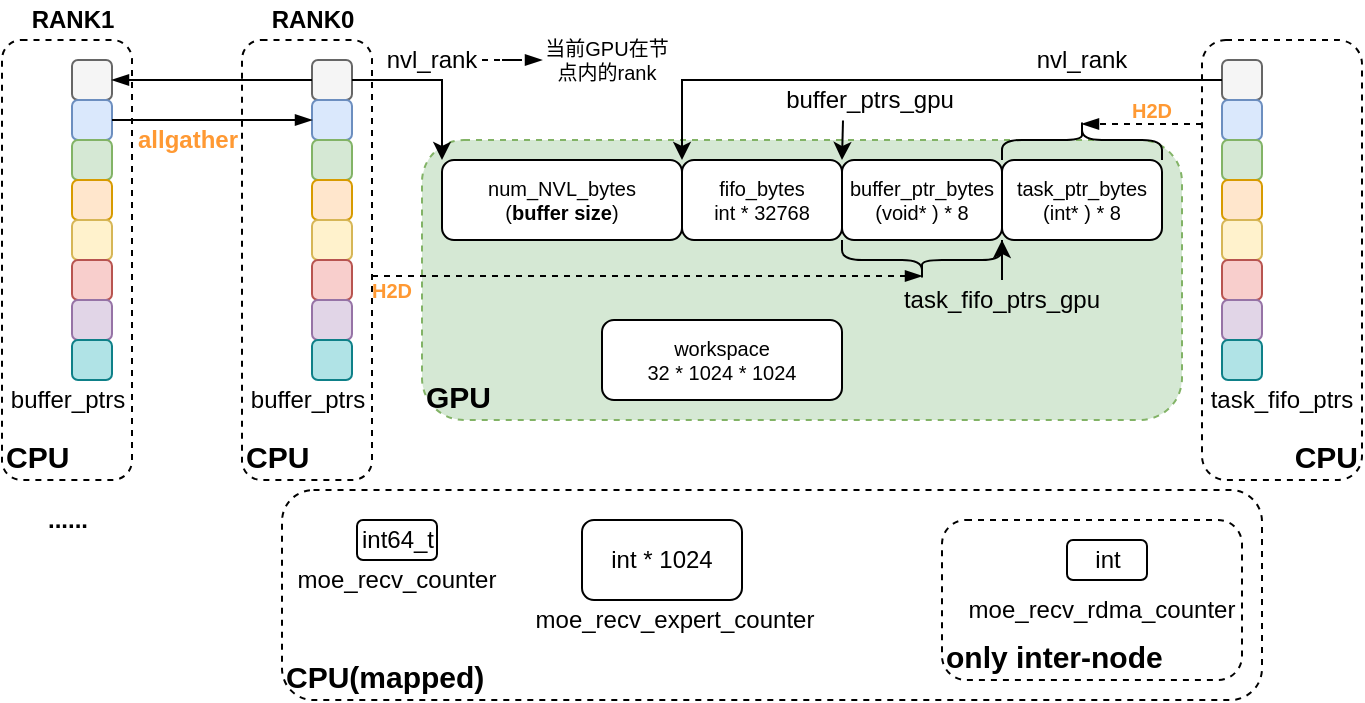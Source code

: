 <mxfile version="14.5.1" type="device" pages="3"><diagram id="2qNkyhY5rS10DEJPJHT0" name="buffer"><mxGraphModel dx="741" dy="598" grid="1" gridSize="10" guides="1" tooltips="1" connect="1" arrows="1" fold="1" page="1" pageScale="1" pageWidth="827" pageHeight="1169" math="0" shadow="0"><root><mxCell id="0"/><mxCell id="1" parent="0"/><mxCell id="MTERXtal3TqRjALIHsKv-60" value="CPU(mapped)" style="rounded=1;whiteSpace=wrap;html=1;dashed=1;fontSize=15;fontColor=#000000;align=left;verticalAlign=bottom;fontStyle=1" parent="1" vertex="1"><mxGeometry x="200" y="445" width="490" height="105" as="geometry"/></mxCell><mxCell id="MTERXtal3TqRjALIHsKv-62" value="only inter-node" style="rounded=1;whiteSpace=wrap;html=1;dashed=1;fontSize=15;fontColor=#000000;align=left;verticalAlign=bottom;fontStyle=1" parent="1" vertex="1"><mxGeometry x="530" y="460" width="150" height="80" as="geometry"/></mxCell><mxCell id="MTERXtal3TqRjALIHsKv-59" value="GPU" style="rounded=1;whiteSpace=wrap;html=1;fontSize=15;align=left;dashed=1;fontStyle=1;verticalAlign=bottom;labelBackgroundColor=none;fillColor=#d5e8d4;strokeColor=#82b366;" parent="1" vertex="1"><mxGeometry x="270" y="270" width="380" height="140" as="geometry"/></mxCell><mxCell id="MTERXtal3TqRjALIHsKv-57" style="edgeStyle=orthogonalEdgeStyle;rounded=0;orthogonalLoop=1;jettySize=auto;html=1;entryX=0.1;entryY=0.5;entryDx=0;entryDy=0;entryPerimeter=0;dashed=1;endArrow=blockThin;endFill=1;fontSize=10;" parent="1" source="MTERXtal3TqRjALIHsKv-51" target="MTERXtal3TqRjALIHsKv-56" edge="1"><mxGeometry relative="1" as="geometry"><Array as="points"><mxPoint x="650" y="262"/><mxPoint x="650" y="262"/></Array></mxGeometry></mxCell><mxCell id="MTERXtal3TqRjALIHsKv-51" value="CPU" style="rounded=1;whiteSpace=wrap;html=1;fontSize=15;dashed=1;align=right;verticalAlign=bottom;fontStyle=1" parent="1" vertex="1"><mxGeometry x="660" y="220" width="80" height="220" as="geometry"/></mxCell><mxCell id="MTERXtal3TqRjALIHsKv-54" style="edgeStyle=orthogonalEdgeStyle;rounded=0;orthogonalLoop=1;jettySize=auto;html=1;entryX=0.1;entryY=0.5;entryDx=0;entryDy=0;entryPerimeter=0;dashed=1;endArrow=blockThin;endFill=1;fontSize=10;" parent="1" source="MTERXtal3TqRjALIHsKv-50" target="MTERXtal3TqRjALIHsKv-53" edge="1"><mxGeometry relative="1" as="geometry"><Array as="points"><mxPoint x="320" y="338"/><mxPoint x="320" y="338"/></Array></mxGeometry></mxCell><mxCell id="MTERXtal3TqRjALIHsKv-50" value="CPU" style="rounded=1;whiteSpace=wrap;html=1;fontSize=15;dashed=1;align=left;verticalAlign=bottom;fontStyle=1" parent="1" vertex="1"><mxGeometry x="180" y="220" width="65" height="220" as="geometry"/></mxCell><mxCell id="MTERXtal3TqRjALIHsKv-1" value="num_NVL_bytes&lt;br&gt;(&lt;b&gt;buffer size&lt;/b&gt;)" style="rounded=1;whiteSpace=wrap;html=1;fontSize=10;" parent="1" vertex="1"><mxGeometry x="280" y="280" width="120" height="40" as="geometry"/></mxCell><mxCell id="MTERXtal3TqRjALIHsKv-2" value="fifo_bytes&lt;br style=&quot;font-size: 10px&quot;&gt;int * 32768" style="rounded=1;whiteSpace=wrap;html=1;fontSize=10;" parent="1" vertex="1"><mxGeometry x="400" y="280" width="80" height="40" as="geometry"/></mxCell><mxCell id="MTERXtal3TqRjALIHsKv-3" value="buffer_ptr_bytes&lt;br&gt;(void* ) * 8" style="rounded=1;whiteSpace=wrap;html=1;fontSize=10;" parent="1" vertex="1"><mxGeometry x="480" y="280" width="80" height="40" as="geometry"/></mxCell><mxCell id="MTERXtal3TqRjALIHsKv-4" value="task_ptr_bytes&lt;br&gt;(int* ) * 8" style="rounded=1;whiteSpace=wrap;html=1;fontSize=10;" parent="1" vertex="1"><mxGeometry x="560" y="280" width="80" height="40" as="geometry"/></mxCell><mxCell id="MTERXtal3TqRjALIHsKv-14" value="" style="group" parent="1" vertex="1" connectable="0"><mxGeometry x="215" y="230" width="20" height="160" as="geometry"/></mxCell><mxCell id="MTERXtal3TqRjALIHsKv-5" value="" style="rounded=1;whiteSpace=wrap;html=1;fillColor=#f5f5f5;strokeColor=#666666;fontColor=#333333;" parent="MTERXtal3TqRjALIHsKv-14" vertex="1"><mxGeometry width="20" height="20" as="geometry"/></mxCell><mxCell id="MTERXtal3TqRjALIHsKv-7" value="" style="rounded=1;whiteSpace=wrap;html=1;fillColor=#dae8fc;strokeColor=#6c8ebf;" parent="MTERXtal3TqRjALIHsKv-14" vertex="1"><mxGeometry y="20" width="20" height="20" as="geometry"/></mxCell><mxCell id="MTERXtal3TqRjALIHsKv-8" value="" style="rounded=1;whiteSpace=wrap;html=1;fillColor=#d5e8d4;strokeColor=#82b366;" parent="MTERXtal3TqRjALIHsKv-14" vertex="1"><mxGeometry y="40" width="20" height="20" as="geometry"/></mxCell><mxCell id="MTERXtal3TqRjALIHsKv-9" value="" style="rounded=1;whiteSpace=wrap;html=1;fillColor=#ffe6cc;strokeColor=#d79b00;" parent="MTERXtal3TqRjALIHsKv-14" vertex="1"><mxGeometry y="60" width="20" height="20" as="geometry"/></mxCell><mxCell id="MTERXtal3TqRjALIHsKv-10" value="" style="rounded=1;whiteSpace=wrap;html=1;fillColor=#fff2cc;strokeColor=#d6b656;" parent="MTERXtal3TqRjALIHsKv-14" vertex="1"><mxGeometry y="80" width="20" height="20" as="geometry"/></mxCell><mxCell id="MTERXtal3TqRjALIHsKv-11" value="" style="rounded=1;whiteSpace=wrap;html=1;fillColor=#f8cecc;strokeColor=#b85450;" parent="MTERXtal3TqRjALIHsKv-14" vertex="1"><mxGeometry y="100" width="20" height="20" as="geometry"/></mxCell><mxCell id="MTERXtal3TqRjALIHsKv-12" value="" style="rounded=1;whiteSpace=wrap;html=1;fillColor=#e1d5e7;strokeColor=#9673a6;" parent="MTERXtal3TqRjALIHsKv-14" vertex="1"><mxGeometry y="120" width="20" height="20" as="geometry"/></mxCell><mxCell id="MTERXtal3TqRjALIHsKv-13" value="" style="rounded=1;whiteSpace=wrap;html=1;fillColor=#b0e3e6;strokeColor=#0e8088;" parent="MTERXtal3TqRjALIHsKv-14" vertex="1"><mxGeometry y="140" width="20" height="20" as="geometry"/></mxCell><mxCell id="MTERXtal3TqRjALIHsKv-15" value="buffer_ptrs" style="text;html=1;strokeColor=none;fillColor=none;align=center;verticalAlign=middle;whiteSpace=wrap;rounded=0;" parent="1" vertex="1"><mxGeometry x="182.5" y="390" width="60" height="20" as="geometry"/></mxCell><mxCell id="MTERXtal3TqRjALIHsKv-16" style="rounded=0;orthogonalLoop=1;jettySize=auto;html=1;edgeStyle=orthogonalEdgeStyle;exitX=1;exitY=0.5;exitDx=0;exitDy=0;" parent="1" source="MTERXtal3TqRjALIHsKv-5" edge="1"><mxGeometry relative="1" as="geometry"><mxPoint x="190" y="260" as="sourcePoint"/><mxPoint x="280" y="280" as="targetPoint"/><Array as="points"><mxPoint x="280" y="240"/></Array></mxGeometry></mxCell><mxCell id="MTERXtal3TqRjALIHsKv-34" style="edgeStyle=orthogonalEdgeStyle;rounded=0;orthogonalLoop=1;jettySize=auto;html=1;dashed=1;endArrow=blockThin;endFill=1;exitX=1;exitY=0.5;exitDx=0;exitDy=0;" parent="1" source="MTERXtal3TqRjALIHsKv-17" target="MTERXtal3TqRjALIHsKv-33" edge="1"><mxGeometry relative="1" as="geometry"/></mxCell><mxCell id="MTERXtal3TqRjALIHsKv-17" value="nvl_rank" style="text;html=1;strokeColor=none;fillColor=none;align=center;verticalAlign=middle;whiteSpace=wrap;rounded=0;" parent="1" vertex="1"><mxGeometry x="250" y="220" width="50" height="20" as="geometry"/></mxCell><mxCell id="MTERXtal3TqRjALIHsKv-18" value="" style="endArrow=classic;html=1;entryX=0;entryY=0;entryDx=0;entryDy=0;exitX=0.365;exitY=1.013;exitDx=0;exitDy=0;exitPerimeter=0;" parent="1" source="MTERXtal3TqRjALIHsKv-19" target="MTERXtal3TqRjALIHsKv-3" edge="1"><mxGeometry width="50" height="50" relative="1" as="geometry"><mxPoint x="480" y="350" as="sourcePoint"/><mxPoint x="440" y="370" as="targetPoint"/></mxGeometry></mxCell><mxCell id="MTERXtal3TqRjALIHsKv-19" value="buffer_ptrs_gpu" style="text;html=1;strokeColor=none;fillColor=none;align=center;verticalAlign=middle;whiteSpace=wrap;rounded=0;" parent="1" vertex="1"><mxGeometry x="444" y="240" width="100" height="20" as="geometry"/></mxCell><mxCell id="MTERXtal3TqRjALIHsKv-20" value="" style="group" parent="1" vertex="1" connectable="0"><mxGeometry x="670" y="230" width="20" height="160" as="geometry"/></mxCell><mxCell id="MTERXtal3TqRjALIHsKv-21" value="" style="rounded=1;whiteSpace=wrap;html=1;fillColor=#f5f5f5;strokeColor=#666666;fontColor=#333333;" parent="MTERXtal3TqRjALIHsKv-20" vertex="1"><mxGeometry width="20" height="20" as="geometry"/></mxCell><mxCell id="MTERXtal3TqRjALIHsKv-22" value="" style="rounded=1;whiteSpace=wrap;html=1;fillColor=#dae8fc;strokeColor=#6c8ebf;" parent="MTERXtal3TqRjALIHsKv-20" vertex="1"><mxGeometry y="20" width="20" height="20" as="geometry"/></mxCell><mxCell id="MTERXtal3TqRjALIHsKv-23" value="" style="rounded=1;whiteSpace=wrap;html=1;fillColor=#d5e8d4;strokeColor=#82b366;" parent="MTERXtal3TqRjALIHsKv-20" vertex="1"><mxGeometry y="40" width="20" height="20" as="geometry"/></mxCell><mxCell id="MTERXtal3TqRjALIHsKv-24" value="" style="rounded=1;whiteSpace=wrap;html=1;fillColor=#ffe6cc;strokeColor=#d79b00;" parent="MTERXtal3TqRjALIHsKv-20" vertex="1"><mxGeometry y="60" width="20" height="20" as="geometry"/></mxCell><mxCell id="MTERXtal3TqRjALIHsKv-25" value="" style="rounded=1;whiteSpace=wrap;html=1;fillColor=#fff2cc;strokeColor=#d6b656;" parent="MTERXtal3TqRjALIHsKv-20" vertex="1"><mxGeometry y="80" width="20" height="20" as="geometry"/></mxCell><mxCell id="MTERXtal3TqRjALIHsKv-26" value="" style="rounded=1;whiteSpace=wrap;html=1;fillColor=#f8cecc;strokeColor=#b85450;" parent="MTERXtal3TqRjALIHsKv-20" vertex="1"><mxGeometry y="100" width="20" height="20" as="geometry"/></mxCell><mxCell id="MTERXtal3TqRjALIHsKv-27" value="" style="rounded=1;whiteSpace=wrap;html=1;fillColor=#e1d5e7;strokeColor=#9673a6;" parent="MTERXtal3TqRjALIHsKv-20" vertex="1"><mxGeometry y="120" width="20" height="20" as="geometry"/></mxCell><mxCell id="MTERXtal3TqRjALIHsKv-28" value="" style="rounded=1;whiteSpace=wrap;html=1;fillColor=#b0e3e6;strokeColor=#0e8088;" parent="MTERXtal3TqRjALIHsKv-20" vertex="1"><mxGeometry y="140" width="20" height="20" as="geometry"/></mxCell><mxCell id="MTERXtal3TqRjALIHsKv-29" value="task_fifo_ptrs" style="text;html=1;strokeColor=none;fillColor=none;align=center;verticalAlign=middle;whiteSpace=wrap;rounded=0;" parent="1" vertex="1"><mxGeometry x="665" y="390" width="70" height="20" as="geometry"/></mxCell><mxCell id="MTERXtal3TqRjALIHsKv-30" style="rounded=0;orthogonalLoop=1;jettySize=auto;html=1;entryX=0;entryY=0;entryDx=0;entryDy=0;edgeStyle=orthogonalEdgeStyle;exitX=0;exitY=0.5;exitDx=0;exitDy=0;" parent="1" source="MTERXtal3TqRjALIHsKv-21" target="MTERXtal3TqRjALIHsKv-2" edge="1"><mxGeometry relative="1" as="geometry"><mxPoint x="390" y="410" as="targetPoint"/></mxGeometry></mxCell><mxCell id="MTERXtal3TqRjALIHsKv-31" value="nvl_rank" style="text;html=1;strokeColor=none;fillColor=none;align=center;verticalAlign=middle;whiteSpace=wrap;rounded=0;" parent="1" vertex="1"><mxGeometry x="575" y="220" width="50" height="20" as="geometry"/></mxCell><mxCell id="MTERXtal3TqRjALIHsKv-33" value="当前GPU在节点内的rank" style="text;html=1;strokeColor=none;fillColor=none;align=center;verticalAlign=middle;whiteSpace=wrap;rounded=0;fontSize=10;" parent="1" vertex="1"><mxGeometry x="330" y="210" width="65" height="40" as="geometry"/></mxCell><mxCell id="MTERXtal3TqRjALIHsKv-35" value="" style="endArrow=classic;html=1;entryX=0;entryY=1;entryDx=0;entryDy=0;exitX=0.5;exitY=0;exitDx=0;exitDy=0;" parent="1" source="MTERXtal3TqRjALIHsKv-36" edge="1"><mxGeometry width="50" height="50" relative="1" as="geometry"><mxPoint x="560" y="350" as="sourcePoint"/><mxPoint x="560" y="320" as="targetPoint"/></mxGeometry></mxCell><mxCell id="MTERXtal3TqRjALIHsKv-36" value="task_fifo_ptrs_gpu" style="text;html=1;strokeColor=none;fillColor=none;align=center;verticalAlign=middle;whiteSpace=wrap;rounded=0;" parent="1" vertex="1"><mxGeometry x="510" y="340" width="100" height="20" as="geometry"/></mxCell><mxCell id="MTERXtal3TqRjALIHsKv-37" value="workspace&lt;br&gt;32 * 1024 * 1024" style="rounded=1;whiteSpace=wrap;html=1;fontSize=10;" parent="1" vertex="1"><mxGeometry x="360" y="360" width="120" height="40" as="geometry"/></mxCell><mxCell id="MTERXtal3TqRjALIHsKv-38" value="&lt;span style=&quot;font-size: 12px&quot;&gt;int64_t&lt;/span&gt;" style="rounded=1;whiteSpace=wrap;html=1;fontSize=10;" parent="1" vertex="1"><mxGeometry x="237.5" y="460" width="40" height="20" as="geometry"/></mxCell><mxCell id="MTERXtal3TqRjALIHsKv-39" value="moe_recv_counter&lt;br&gt;" style="text;html=1;strokeColor=none;fillColor=none;align=center;verticalAlign=middle;whiteSpace=wrap;rounded=0;" parent="1" vertex="1"><mxGeometry x="205" y="480" width="105" height="20" as="geometry"/></mxCell><mxCell id="MTERXtal3TqRjALIHsKv-40" value="&lt;span style=&quot;font-size: 12px&quot;&gt;int * 1024&lt;/span&gt;" style="rounded=1;whiteSpace=wrap;html=1;fontSize=10;" parent="1" vertex="1"><mxGeometry x="350" y="460" width="80" height="40" as="geometry"/></mxCell><mxCell id="MTERXtal3TqRjALIHsKv-41" value="moe_recv_expert_counter&lt;br&gt;" style="text;html=1;strokeColor=none;fillColor=none;align=center;verticalAlign=middle;whiteSpace=wrap;rounded=0;" parent="1" vertex="1"><mxGeometry x="320" y="500" width="152.5" height="20" as="geometry"/></mxCell><mxCell id="MTERXtal3TqRjALIHsKv-42" value="&lt;span style=&quot;font-size: 12px&quot;&gt;int&lt;/span&gt;" style="rounded=1;whiteSpace=wrap;html=1;fontSize=10;" parent="1" vertex="1"><mxGeometry x="592.5" y="470" width="40" height="20" as="geometry"/></mxCell><mxCell id="MTERXtal3TqRjALIHsKv-43" value="moe_recv_rdma_counter" style="text;html=1;strokeColor=none;fillColor=none;align=center;verticalAlign=middle;whiteSpace=wrap;rounded=0;" parent="1" vertex="1"><mxGeometry x="540" y="490" width="140" height="30" as="geometry"/></mxCell><mxCell id="MTERXtal3TqRjALIHsKv-53" value="" style="shape=curlyBracket;whiteSpace=wrap;html=1;rounded=1;fontSize=10;align=right;rotation=-90;size=0.5;" parent="1" vertex="1"><mxGeometry x="510" y="290" width="20" height="80" as="geometry"/></mxCell><mxCell id="MTERXtal3TqRjALIHsKv-55" value="H2D" style="text;html=1;strokeColor=none;fillColor=none;align=center;verticalAlign=middle;whiteSpace=wrap;rounded=0;fontSize=10;fontColor=#FF9933;fontStyle=1" parent="1" vertex="1"><mxGeometry x="240" y="340" width="30" height="10" as="geometry"/></mxCell><mxCell id="MTERXtal3TqRjALIHsKv-56" value="" style="shape=curlyBracket;whiteSpace=wrap;html=1;rounded=1;fontSize=10;align=right;rotation=90;size=0.5;" parent="1" vertex="1"><mxGeometry x="590" y="230" width="20" height="80" as="geometry"/></mxCell><mxCell id="MTERXtal3TqRjALIHsKv-58" value="H2D" style="text;html=1;strokeColor=none;fillColor=none;align=center;verticalAlign=middle;whiteSpace=wrap;rounded=0;fontSize=10;fontColor=#FF9933;fontStyle=1" parent="1" vertex="1"><mxGeometry x="615" y="250" width="40" height="10" as="geometry"/></mxCell><mxCell id="MTERXtal3TqRjALIHsKv-63" value="CPU" style="rounded=1;whiteSpace=wrap;html=1;fontSize=15;dashed=1;align=left;verticalAlign=bottom;fontStyle=1" parent="1" vertex="1"><mxGeometry x="60" y="220" width="65" height="220" as="geometry"/></mxCell><mxCell id="MTERXtal3TqRjALIHsKv-64" value="" style="group" parent="1" vertex="1" connectable="0"><mxGeometry x="95" y="230" width="20" height="160" as="geometry"/></mxCell><mxCell id="MTERXtal3TqRjALIHsKv-65" value="" style="rounded=1;whiteSpace=wrap;html=1;fillColor=#f5f5f5;strokeColor=#666666;fontColor=#333333;" parent="MTERXtal3TqRjALIHsKv-64" vertex="1"><mxGeometry width="20" height="20" as="geometry"/></mxCell><mxCell id="MTERXtal3TqRjALIHsKv-66" value="" style="rounded=1;whiteSpace=wrap;html=1;fillColor=#dae8fc;strokeColor=#6c8ebf;" parent="MTERXtal3TqRjALIHsKv-64" vertex="1"><mxGeometry y="20" width="20" height="20" as="geometry"/></mxCell><mxCell id="MTERXtal3TqRjALIHsKv-67" value="" style="rounded=1;whiteSpace=wrap;html=1;fillColor=#d5e8d4;strokeColor=#82b366;" parent="MTERXtal3TqRjALIHsKv-64" vertex="1"><mxGeometry y="40" width="20" height="20" as="geometry"/></mxCell><mxCell id="MTERXtal3TqRjALIHsKv-68" value="" style="rounded=1;whiteSpace=wrap;html=1;fillColor=#ffe6cc;strokeColor=#d79b00;" parent="MTERXtal3TqRjALIHsKv-64" vertex="1"><mxGeometry y="60" width="20" height="20" as="geometry"/></mxCell><mxCell id="MTERXtal3TqRjALIHsKv-69" value="" style="rounded=1;whiteSpace=wrap;html=1;fillColor=#fff2cc;strokeColor=#d6b656;" parent="MTERXtal3TqRjALIHsKv-64" vertex="1"><mxGeometry y="80" width="20" height="20" as="geometry"/></mxCell><mxCell id="MTERXtal3TqRjALIHsKv-70" value="" style="rounded=1;whiteSpace=wrap;html=1;fillColor=#f8cecc;strokeColor=#b85450;" parent="MTERXtal3TqRjALIHsKv-64" vertex="1"><mxGeometry y="100" width="20" height="20" as="geometry"/></mxCell><mxCell id="MTERXtal3TqRjALIHsKv-71" value="" style="rounded=1;whiteSpace=wrap;html=1;fillColor=#e1d5e7;strokeColor=#9673a6;" parent="MTERXtal3TqRjALIHsKv-64" vertex="1"><mxGeometry y="120" width="20" height="20" as="geometry"/></mxCell><mxCell id="MTERXtal3TqRjALIHsKv-72" value="" style="rounded=1;whiteSpace=wrap;html=1;fillColor=#b0e3e6;strokeColor=#0e8088;" parent="MTERXtal3TqRjALIHsKv-64" vertex="1"><mxGeometry y="140" width="20" height="20" as="geometry"/></mxCell><mxCell id="MTERXtal3TqRjALIHsKv-73" value="buffer_ptrs" style="text;html=1;strokeColor=none;fillColor=none;align=center;verticalAlign=middle;whiteSpace=wrap;rounded=0;" parent="1" vertex="1"><mxGeometry x="62.5" y="390" width="60" height="20" as="geometry"/></mxCell><mxCell id="MTERXtal3TqRjALIHsKv-74" value="RANK0" style="text;html=1;strokeColor=none;fillColor=none;align=center;verticalAlign=middle;whiteSpace=wrap;rounded=0;fontSize=12;fontStyle=1" parent="1" vertex="1"><mxGeometry x="182.5" y="200" width="65" height="20" as="geometry"/></mxCell><mxCell id="MTERXtal3TqRjALIHsKv-75" value="RANK1" style="text;html=1;strokeColor=none;fillColor=none;align=center;verticalAlign=middle;whiteSpace=wrap;rounded=0;fontSize=12;fontStyle=1" parent="1" vertex="1"><mxGeometry x="62.5" y="200" width="65" height="20" as="geometry"/></mxCell><mxCell id="MTERXtal3TqRjALIHsKv-76" style="edgeStyle=orthogonalEdgeStyle;rounded=0;orthogonalLoop=1;jettySize=auto;html=1;entryX=0;entryY=0.5;entryDx=0;entryDy=0;endArrow=blockThin;endFill=1;fontSize=12;fontColor=#000000;" parent="1" source="MTERXtal3TqRjALIHsKv-66" target="MTERXtal3TqRjALIHsKv-7" edge="1"><mxGeometry relative="1" as="geometry"/></mxCell><mxCell id="MTERXtal3TqRjALIHsKv-77" style="edgeStyle=orthogonalEdgeStyle;rounded=0;orthogonalLoop=1;jettySize=auto;html=1;entryX=1;entryY=0.5;entryDx=0;entryDy=0;endArrow=blockThin;endFill=1;fontSize=12;fontColor=#000000;" parent="1" source="MTERXtal3TqRjALIHsKv-5" target="MTERXtal3TqRjALIHsKv-65" edge="1"><mxGeometry relative="1" as="geometry"/></mxCell><mxCell id="MTERXtal3TqRjALIHsKv-78" value="allgather" style="text;html=1;strokeColor=none;fillColor=none;align=center;verticalAlign=middle;whiteSpace=wrap;rounded=0;fontStyle=1;fontColor=#FF9933;" parent="1" vertex="1"><mxGeometry x="127.5" y="260" width="50" height="20" as="geometry"/></mxCell><mxCell id="MTERXtal3TqRjALIHsKv-79" value="......" style="text;html=1;strokeColor=none;fillColor=none;align=center;verticalAlign=middle;whiteSpace=wrap;rounded=0;dashed=1;fontSize=12;fontStyle=1" parent="1" vertex="1"><mxGeometry x="72.5" y="450" width="40" height="20" as="geometry"/></mxCell></root></mxGraphModel></diagram><diagram id="IpnXV608gaKOyRxjB28E" name="get_dispatch_layout"><mxGraphModel dx="1074" dy="867" grid="1" gridSize="10" guides="1" tooltips="1" connect="1" arrows="1" fold="1" page="1" pageScale="1" pageWidth="827" pageHeight="1169" math="0" shadow="0"><root><mxCell id="LPjebLOxQ9k8ZlSl7LJ--0"/><mxCell id="LPjebLOxQ9k8ZlSl7LJ--1" parent="LPjebLOxQ9k8ZlSl7LJ--0"/><mxCell id="LPjebLOxQ9k8ZlSl7LJ--3" value="topk_idx" style="rounded=0;whiteSpace=wrap;html=1;fontSize=12;align=center;fillColor=#dae8fc;strokeColor=#6c8ebf;" parent="LPjebLOxQ9k8ZlSl7LJ--1" vertex="1"><mxGeometry x="240" y="160" width="80" height="160" as="geometry"/></mxCell><mxCell id="LPjebLOxQ9k8ZlSl7LJ--4" value="num_tokens_per_rank" style="rounded=0;whiteSpace=wrap;html=1;fontSize=10;align=center;fillColor=#f8cecc;strokeColor=#b85450;" parent="LPjebLOxQ9k8ZlSl7LJ--1" vertex="1"><mxGeometry x="400" y="200" width="120" height="20" as="geometry"/></mxCell><mxCell id="LPjebLOxQ9k8ZlSl7LJ--5" value="num_tokens_per_expert" style="rounded=0;whiteSpace=wrap;html=1;fontSize=10;align=center;fillColor=#f8cecc;strokeColor=#b85450;" parent="LPjebLOxQ9k8ZlSl7LJ--1" vertex="1"><mxGeometry x="560" y="200" width="160" height="20" as="geometry"/></mxCell><mxCell id="LPjebLOxQ9k8ZlSl7LJ--6" value="is_token_in_rank" style="rounded=0;whiteSpace=wrap;html=1;fontSize=10;align=center;fillColor=#f8cecc;strokeColor=#b85450;" parent="LPjebLOxQ9k8ZlSl7LJ--1" vertex="1"><mxGeometry x="760" y="200" width="80" height="160" as="geometry"/></mxCell><mxCell id="LPjebLOxQ9k8ZlSl7LJ--7" value="num_tokens_per_rdma_rank" style="rounded=0;whiteSpace=wrap;html=1;fontSize=10;align=center;fillColor=#f8cecc;strokeColor=#b85450;" parent="LPjebLOxQ9k8ZlSl7LJ--1" vertex="1"><mxGeometry x="560" y="270" width="160" height="20" as="geometry"/></mxCell><mxCell id="LPjebLOxQ9k8ZlSl7LJ--9" value="" style="shape=curlyBracket;whiteSpace=wrap;html=1;rounded=1;fontSize=10;fontColor=#000000;align=center;rotation=90;" parent="LPjebLOxQ9k8ZlSl7LJ--1" vertex="1"><mxGeometry x="270" y="110" width="20" height="80" as="geometry"/></mxCell><mxCell id="LPjebLOxQ9k8ZlSl7LJ--10" value="num_tokens" style="text;html=1;strokeColor=none;fillColor=none;align=center;verticalAlign=middle;whiteSpace=wrap;rounded=0;fontSize=10;fontColor=#000000;" parent="LPjebLOxQ9k8ZlSl7LJ--1" vertex="1"><mxGeometry x="160" y="230" width="60" height="20" as="geometry"/></mxCell><mxCell id="LPjebLOxQ9k8ZlSl7LJ--11" value="num_topk" style="text;html=1;strokeColor=none;fillColor=none;align=center;verticalAlign=middle;whiteSpace=wrap;rounded=0;fontSize=10;fontColor=#000000;" parent="LPjebLOxQ9k8ZlSl7LJ--1" vertex="1"><mxGeometry x="250" y="120" width="60" height="20" as="geometry"/></mxCell><mxCell id="LPjebLOxQ9k8ZlSl7LJ--12" value="" style="shape=curlyBracket;whiteSpace=wrap;html=1;rounded=1;fontSize=10;fontColor=#000000;align=center;" parent="LPjebLOxQ9k8ZlSl7LJ--1" vertex="1"><mxGeometry x="220" y="160" width="20" height="160" as="geometry"/></mxCell><mxCell id="LPjebLOxQ9k8ZlSl7LJ--13" value="" style="shape=curlyBracket;whiteSpace=wrap;html=1;rounded=1;fontSize=10;fontColor=#000000;align=center;rotation=-90;" parent="LPjebLOxQ9k8ZlSl7LJ--1" vertex="1"><mxGeometry x="450" y="170" width="20" height="120" as="geometry"/></mxCell><mxCell id="LPjebLOxQ9k8ZlSl7LJ--14" value="num_ranks" style="text;html=1;strokeColor=none;fillColor=none;align=center;verticalAlign=middle;whiteSpace=wrap;rounded=0;fontSize=10;fontColor=#000000;" parent="LPjebLOxQ9k8ZlSl7LJ--1" vertex="1"><mxGeometry x="430" y="240" width="60" height="20" as="geometry"/></mxCell><mxCell id="LPjebLOxQ9k8ZlSl7LJ--15" value="" style="shape=curlyBracket;whiteSpace=wrap;html=1;rounded=1;fontSize=10;fontColor=#000000;align=center;rotation=-90;" parent="LPjebLOxQ9k8ZlSl7LJ--1" vertex="1"><mxGeometry x="630" y="150" width="20" height="160" as="geometry"/></mxCell><mxCell id="LPjebLOxQ9k8ZlSl7LJ--16" value="num_experts" style="text;html=1;strokeColor=none;fillColor=none;align=center;verticalAlign=middle;whiteSpace=wrap;rounded=0;fontSize=10;fontColor=#000000;" parent="LPjebLOxQ9k8ZlSl7LJ--1" vertex="1"><mxGeometry x="610" y="240" width="60" height="20" as="geometry"/></mxCell><mxCell id="LPjebLOxQ9k8ZlSl7LJ--17" value="" style="shape=curlyBracket;whiteSpace=wrap;html=1;rounded=1;fontSize=10;fontColor=#000000;align=center;rotation=-90;" parent="LPjebLOxQ9k8ZlSl7LJ--1" vertex="1"><mxGeometry x="630" y="220" width="20" height="160" as="geometry"/></mxCell><mxCell id="LPjebLOxQ9k8ZlSl7LJ--18" value="num_rdma_ranks" style="text;html=1;strokeColor=none;fillColor=none;align=center;verticalAlign=middle;whiteSpace=wrap;rounded=0;fontSize=10;fontColor=#000000;" parent="LPjebLOxQ9k8ZlSl7LJ--1" vertex="1"><mxGeometry x="595" y="310" width="90" height="20" as="geometry"/></mxCell><mxCell id="LPjebLOxQ9k8ZlSl7LJ--19" value="num_tokens&lt;br&gt;_per_expert&lt;br&gt;_per_thread" style="rounded=0;whiteSpace=wrap;html=1;fontSize=12;align=center;fillColor=#d5e8d4;strokeColor=#82b366;" parent="LPjebLOxQ9k8ZlSl7LJ--1" vertex="1"><mxGeometry x="320" y="400" width="80" height="160" as="geometry"/></mxCell><mxCell id="LPjebLOxQ9k8ZlSl7LJ--20" value="" style="shape=curlyBracket;whiteSpace=wrap;html=1;rounded=1;fontSize=10;fontColor=#000000;align=center;rotation=90;" parent="LPjebLOxQ9k8ZlSl7LJ--1" vertex="1"><mxGeometry x="350" y="350" width="20" height="80" as="geometry"/></mxCell><mxCell id="LPjebLOxQ9k8ZlSl7LJ--21" value="NumThreads" style="text;html=1;strokeColor=none;fillColor=none;align=center;verticalAlign=middle;whiteSpace=wrap;rounded=0;fontSize=10;fontColor=#000000;" parent="LPjebLOxQ9k8ZlSl7LJ--1" vertex="1"><mxGeometry x="240" y="470" width="60" height="20" as="geometry"/></mxCell><mxCell id="LPjebLOxQ9k8ZlSl7LJ--22" value="ExpertsPerSM" style="text;html=1;strokeColor=none;fillColor=none;align=center;verticalAlign=middle;whiteSpace=wrap;rounded=0;fontSize=10;fontColor=#000000;" parent="LPjebLOxQ9k8ZlSl7LJ--1" vertex="1"><mxGeometry x="330" y="360" width="60" height="20" as="geometry"/></mxCell><mxCell id="LPjebLOxQ9k8ZlSl7LJ--23" value="" style="shape=curlyBracket;whiteSpace=wrap;html=1;rounded=1;fontSize=10;fontColor=#000000;align=center;" parent="LPjebLOxQ9k8ZlSl7LJ--1" vertex="1"><mxGeometry x="300" y="400" width="20" height="160" as="geometry"/></mxCell><mxCell id="LPjebLOxQ9k8ZlSl7LJ--24" value="__shared__" style="text;html=1;strokeColor=none;fillColor=none;align=center;verticalAlign=middle;whiteSpace=wrap;rounded=0;fontSize=10;fontColor=#000000;" parent="LPjebLOxQ9k8ZlSl7LJ--1" vertex="1"><mxGeometry x="240" y="410" width="60" height="20" as="geometry"/></mxCell></root></mxGraphModel></diagram><diagram id="3ZmVmHWz1Qw5jryyGGv-" name="intranode"><mxGraphModel dx="511" dy="413" grid="1" gridSize="10" guides="1" tooltips="1" connect="1" arrows="1" fold="1" page="1" pageScale="1" pageWidth="827" pageHeight="1169" math="0" shadow="0"><root><mxCell id="ebzQyLaNjn4E0AJsn3XN-0"/><mxCell id="ebzQyLaNjn4E0AJsn3XN-1" parent="ebzQyLaNjn4E0AJsn3XN-0"/><mxCell id="ebzQyLaNjn4E0AJsn3XN-3" value="moe_recv_counter_mapped" style="rounded=1;whiteSpace=wrap;html=1;fontSize=10;" vertex="1" parent="ebzQyLaNjn4E0AJsn3XN-1"><mxGeometry x="640" y="330" width="160" height="40" as="geometry"/></mxCell><mxCell id="ebzQyLaNjn4E0AJsn3XN-5" value="moe_recv_expert_counter_mapped" style="rounded=1;whiteSpace=wrap;html=1;fontSize=10;" vertex="1" parent="ebzQyLaNjn4E0AJsn3XN-1"><mxGeometry x="640" y="270" width="160" height="40" as="geometry"/></mxCell><mxCell id="ebzQyLaNjn4E0AJsn3XN-6" value="num_experts" style="text;html=1;strokeColor=none;fillColor=none;align=center;verticalAlign=middle;whiteSpace=wrap;rounded=0;fontSize=10;" vertex="1" parent="ebzQyLaNjn4E0AJsn3XN-1"><mxGeometry x="240" y="420" width="70" height="20" as="geometry"/></mxCell><mxCell id="ebzQyLaNjn4E0AJsn3XN-7" value="num_ranks" style="text;html=1;strokeColor=none;fillColor=none;align=center;verticalAlign=middle;whiteSpace=wrap;rounded=0;fontSize=10;" vertex="1" parent="ebzQyLaNjn4E0AJsn3XN-1"><mxGeometry x="375" y="320" width="70" height="20" as="geometry"/></mxCell><mxCell id="ebzQyLaNjn4E0AJsn3XN-8" value="is_token_in_rank" style="rounded=1;whiteSpace=wrap;html=1;fontSize=10;" vertex="1" parent="ebzQyLaNjn4E0AJsn3XN-1"><mxGeometry x="280" y="560" width="80" height="140" as="geometry"/></mxCell><mxCell id="ebzQyLaNjn4E0AJsn3XN-9" value="num_ranks" style="text;html=1;strokeColor=none;fillColor=none;align=center;verticalAlign=middle;whiteSpace=wrap;rounded=0;fontSize=10;" vertex="1" parent="ebzQyLaNjn4E0AJsn3XN-1"><mxGeometry x="285" y="705" width="70" height="20" as="geometry"/></mxCell><mxCell id="ebzQyLaNjn4E0AJsn3XN-10" value="num_tokens" style="text;html=1;strokeColor=none;fillColor=none;align=center;verticalAlign=middle;whiteSpace=wrap;rounded=0;fontSize=10;" vertex="1" parent="ebzQyLaNjn4E0AJsn3XN-1"><mxGeometry x="210" y="620" width="70" height="20" as="geometry"/></mxCell><mxCell id="ebzQyLaNjn4E0AJsn3XN-11" value="channel_prefix_matrix" style="rounded=1;whiteSpace=wrap;html=1;fontSize=10;" vertex="1" parent="ebzQyLaNjn4E0AJsn3XN-1"><mxGeometry x="640" y="480" width="120" height="80" as="geometry"/></mxCell><mxCell id="ebzQyLaNjn4E0AJsn3XN-12" value="num_ranks" style="text;html=1;strokeColor=none;fillColor=none;align=center;verticalAlign=middle;whiteSpace=wrap;rounded=0;fontSize=10;" vertex="1" parent="ebzQyLaNjn4E0AJsn3XN-1"><mxGeometry x="570" y="510" width="70" height="20" as="geometry"/></mxCell><mxCell id="ebzQyLaNjn4E0AJsn3XN-13" value="num_channels" style="text;html=1;strokeColor=none;fillColor=none;align=center;verticalAlign=middle;whiteSpace=wrap;rounded=0;fontSize=10;" vertex="1" parent="ebzQyLaNjn4E0AJsn3XN-1"><mxGeometry x="665" y="560" width="70" height="20" as="geometry"/></mxCell><mxCell id="ebzQyLaNjn4E0AJsn3XN-14" value="rank_prefix_matrix" style="rounded=1;whiteSpace=wrap;html=1;fontSize=10;" vertex="1" parent="ebzQyLaNjn4E0AJsn3XN-1"><mxGeometry x="640" y="600" width="120" height="80" as="geometry"/></mxCell><mxCell id="ebzQyLaNjn4E0AJsn3XN-15" value="num_ranks" style="text;html=1;strokeColor=none;fillColor=none;align=center;verticalAlign=middle;whiteSpace=wrap;rounded=0;fontSize=10;" vertex="1" parent="ebzQyLaNjn4E0AJsn3XN-1"><mxGeometry x="570" y="630" width="70" height="20" as="geometry"/></mxCell><mxCell id="ebzQyLaNjn4E0AJsn3XN-16" value="num_ranks" style="text;html=1;strokeColor=none;fillColor=none;align=center;verticalAlign=middle;whiteSpace=wrap;rounded=0;fontSize=10;" vertex="1" parent="ebzQyLaNjn4E0AJsn3XN-1"><mxGeometry x="665" y="680" width="70" height="20" as="geometry"/></mxCell><mxCell id="ao_NcjkHsf01HUBoXGBC-0" value="问题&lt;br&gt;1. barrier_device为啥用的是atomicAdd_system而不是atomicAdd?&lt;br&gt;" style="text;html=1;strokeColor=#b85450;fillColor=#f8cecc;align=left;verticalAlign=top;whiteSpace=wrap;rounded=0;labelBackgroundColor=none;fontSize=10;" vertex="1" parent="ebzQyLaNjn4E0AJsn3XN-1"><mxGeometry x="75" y="160" width="230" height="110" as="geometry"/></mxCell><mxCell id="U6pFcfpxxPwAO5qz-X0R-0" value="" style="group;rotation=-90;" vertex="1" connectable="0" parent="ebzQyLaNjn4E0AJsn3XN-1"><mxGeometry x="430" y="809" width="20" height="160" as="geometry"/></mxCell><mxCell id="U6pFcfpxxPwAO5qz-X0R-1" value="" style="rounded=1;whiteSpace=wrap;html=1;fillColor=#f5f5f5;strokeColor=#666666;fontColor=#333333;rotation=-90;" vertex="1" parent="U6pFcfpxxPwAO5qz-X0R-0"><mxGeometry x="-70" y="70" width="20" height="20" as="geometry"/></mxCell><mxCell id="U6pFcfpxxPwAO5qz-X0R-2" value="" style="rounded=1;whiteSpace=wrap;html=1;fillColor=#dae8fc;strokeColor=#6c8ebf;rotation=-90;" vertex="1" parent="U6pFcfpxxPwAO5qz-X0R-0"><mxGeometry x="-50" y="70" width="20" height="20" as="geometry"/></mxCell><mxCell id="U6pFcfpxxPwAO5qz-X0R-3" value="" style="rounded=1;whiteSpace=wrap;html=1;fillColor=#d5e8d4;strokeColor=#82b366;rotation=-90;" vertex="1" parent="U6pFcfpxxPwAO5qz-X0R-0"><mxGeometry x="-30" y="70" width="20" height="20" as="geometry"/></mxCell><mxCell id="U6pFcfpxxPwAO5qz-X0R-4" value="" style="rounded=1;whiteSpace=wrap;html=1;fillColor=#ffe6cc;strokeColor=#d79b00;rotation=-90;" vertex="1" parent="U6pFcfpxxPwAO5qz-X0R-0"><mxGeometry x="-10" y="70" width="20" height="20" as="geometry"/></mxCell><mxCell id="U6pFcfpxxPwAO5qz-X0R-5" value="" style="rounded=1;whiteSpace=wrap;html=1;fillColor=#fff2cc;strokeColor=#d6b656;rotation=-90;" vertex="1" parent="U6pFcfpxxPwAO5qz-X0R-0"><mxGeometry x="10" y="70" width="20" height="20" as="geometry"/></mxCell><mxCell id="U6pFcfpxxPwAO5qz-X0R-6" value="" style="rounded=1;whiteSpace=wrap;html=1;fillColor=#f8cecc;strokeColor=#b85450;rotation=-90;" vertex="1" parent="U6pFcfpxxPwAO5qz-X0R-0"><mxGeometry x="30" y="70" width="20" height="20" as="geometry"/></mxCell><mxCell id="U6pFcfpxxPwAO5qz-X0R-7" value="" style="rounded=1;whiteSpace=wrap;html=1;fillColor=#e1d5e7;strokeColor=#9673a6;rotation=-90;" vertex="1" parent="U6pFcfpxxPwAO5qz-X0R-0"><mxGeometry x="50" y="70" width="20" height="20" as="geometry"/></mxCell><mxCell id="U6pFcfpxxPwAO5qz-X0R-8" value="" style="rounded=1;whiteSpace=wrap;html=1;fillColor=#b0e3e6;strokeColor=#0e8088;rotation=-90;" vertex="1" parent="U6pFcfpxxPwAO5qz-X0R-0"><mxGeometry x="70" y="70" width="20" height="20" as="geometry"/></mxCell><mxCell id="GeWoyuBAlH2EmJoSI-Gf-0" value="" style="group;rotation=-90;" vertex="1" connectable="0" parent="ebzQyLaNjn4E0AJsn3XN-1"><mxGeometry x="430" y="790" width="20" height="160" as="geometry"/></mxCell><mxCell id="GeWoyuBAlH2EmJoSI-Gf-1" value="" style="rounded=1;whiteSpace=wrap;html=1;fillColor=#f5f5f5;strokeColor=#666666;fontColor=#333333;rotation=-90;" vertex="1" parent="GeWoyuBAlH2EmJoSI-Gf-0"><mxGeometry x="-70" y="70" width="20" height="20" as="geometry"/></mxCell><mxCell id="GeWoyuBAlH2EmJoSI-Gf-2" value="" style="rounded=1;whiteSpace=wrap;html=1;fillColor=#dae8fc;strokeColor=#6c8ebf;rotation=-90;" vertex="1" parent="GeWoyuBAlH2EmJoSI-Gf-0"><mxGeometry x="-50" y="70" width="20" height="20" as="geometry"/></mxCell><mxCell id="GeWoyuBAlH2EmJoSI-Gf-3" value="" style="rounded=1;whiteSpace=wrap;html=1;fillColor=#d5e8d4;strokeColor=#82b366;rotation=-90;" vertex="1" parent="GeWoyuBAlH2EmJoSI-Gf-0"><mxGeometry x="-30" y="70" width="20" height="20" as="geometry"/></mxCell><mxCell id="GeWoyuBAlH2EmJoSI-Gf-4" value="" style="rounded=1;whiteSpace=wrap;html=1;fillColor=#ffe6cc;strokeColor=#d79b00;rotation=-90;" vertex="1" parent="GeWoyuBAlH2EmJoSI-Gf-0"><mxGeometry x="-10" y="70" width="20" height="20" as="geometry"/></mxCell><mxCell id="GeWoyuBAlH2EmJoSI-Gf-5" value="" style="rounded=1;whiteSpace=wrap;html=1;fillColor=#fff2cc;strokeColor=#d6b656;rotation=-90;" vertex="1" parent="GeWoyuBAlH2EmJoSI-Gf-0"><mxGeometry x="10" y="70" width="20" height="20" as="geometry"/></mxCell><mxCell id="GeWoyuBAlH2EmJoSI-Gf-6" value="" style="rounded=1;whiteSpace=wrap;html=1;fillColor=#f8cecc;strokeColor=#b85450;rotation=-90;" vertex="1" parent="GeWoyuBAlH2EmJoSI-Gf-0"><mxGeometry x="30" y="70" width="20" height="20" as="geometry"/></mxCell><mxCell id="GeWoyuBAlH2EmJoSI-Gf-7" value="" style="rounded=1;whiteSpace=wrap;html=1;fillColor=#e1d5e7;strokeColor=#9673a6;rotation=-90;" vertex="1" parent="GeWoyuBAlH2EmJoSI-Gf-0"><mxGeometry x="50" y="70" width="20" height="20" as="geometry"/></mxCell><mxCell id="GeWoyuBAlH2EmJoSI-Gf-8" value="" style="rounded=1;whiteSpace=wrap;html=1;fillColor=#b0e3e6;strokeColor=#0e8088;rotation=-90;" vertex="1" parent="GeWoyuBAlH2EmJoSI-Gf-0"><mxGeometry x="70" y="70" width="20" height="20" as="geometry"/></mxCell><mxCell id="GeWoyuBAlH2EmJoSI-Gf-9" value="fifo_bytes" style="rounded=1;whiteSpace=wrap;html=1;fontSize=10;" vertex="1" parent="ebzQyLaNjn4E0AJsn3XN-1"><mxGeometry x="360" y="820" width="160" height="40" as="geometry"/></mxCell><mxCell id="GeWoyuBAlH2EmJoSI-Gf-10" value="buffer" style="rounded=1;whiteSpace=wrap;html=1;fontSize=10;" vertex="1" parent="ebzQyLaNjn4E0AJsn3XN-1"><mxGeometry x="360" y="780" width="160" height="40" as="geometry"/></mxCell><mxCell id="GeWoyuBAlH2EmJoSI-Gf-11" value="task_fifo_ptrs" style="text;html=1;strokeColor=none;fillColor=none;align=center;verticalAlign=middle;whiteSpace=wrap;rounded=0;" vertex="1" parent="ebzQyLaNjn4E0AJsn3XN-1"><mxGeometry x="260" y="879" width="100" height="20" as="geometry"/></mxCell><mxCell id="GeWoyuBAlH2EmJoSI-Gf-12" value="buffer_ptrs" style="text;html=1;strokeColor=none;fillColor=none;align=center;verticalAlign=middle;whiteSpace=wrap;rounded=0;" vertex="1" parent="ebzQyLaNjn4E0AJsn3XN-1"><mxGeometry x="260" y="860" width="100" height="20" as="geometry"/></mxCell><mxCell id="GeWoyuBAlH2EmJoSI-Gf-13" value="" style="group;rotation=-90;" vertex="1" connectable="0" parent="ebzQyLaNjn4E0AJsn3XN-1"><mxGeometry x="630" y="809" width="20" height="160" as="geometry"/></mxCell><mxCell id="GeWoyuBAlH2EmJoSI-Gf-14" value="" style="rounded=1;whiteSpace=wrap;html=1;fillColor=#f5f5f5;strokeColor=#666666;fontColor=#333333;rotation=-90;" vertex="1" parent="GeWoyuBAlH2EmJoSI-Gf-13"><mxGeometry x="-70" y="70" width="20" height="20" as="geometry"/></mxCell><mxCell id="GeWoyuBAlH2EmJoSI-Gf-15" value="" style="rounded=1;whiteSpace=wrap;html=1;fillColor=#dae8fc;strokeColor=#6c8ebf;rotation=-90;" vertex="1" parent="GeWoyuBAlH2EmJoSI-Gf-13"><mxGeometry x="-50" y="70" width="20" height="20" as="geometry"/></mxCell><mxCell id="GeWoyuBAlH2EmJoSI-Gf-16" value="" style="rounded=1;whiteSpace=wrap;html=1;fillColor=#d5e8d4;strokeColor=#82b366;rotation=-90;" vertex="1" parent="GeWoyuBAlH2EmJoSI-Gf-13"><mxGeometry x="-30" y="70" width="20" height="20" as="geometry"/></mxCell><mxCell id="GeWoyuBAlH2EmJoSI-Gf-17" value="" style="rounded=1;whiteSpace=wrap;html=1;fillColor=#ffe6cc;strokeColor=#d79b00;rotation=-90;" vertex="1" parent="GeWoyuBAlH2EmJoSI-Gf-13"><mxGeometry x="-10" y="70" width="20" height="20" as="geometry"/></mxCell><mxCell id="GeWoyuBAlH2EmJoSI-Gf-18" value="" style="rounded=1;whiteSpace=wrap;html=1;fillColor=#fff2cc;strokeColor=#d6b656;rotation=-90;" vertex="1" parent="GeWoyuBAlH2EmJoSI-Gf-13"><mxGeometry x="10" y="70" width="20" height="20" as="geometry"/></mxCell><mxCell id="GeWoyuBAlH2EmJoSI-Gf-19" value="" style="rounded=1;whiteSpace=wrap;html=1;fillColor=#f8cecc;strokeColor=#b85450;rotation=-90;" vertex="1" parent="GeWoyuBAlH2EmJoSI-Gf-13"><mxGeometry x="30" y="70" width="20" height="20" as="geometry"/></mxCell><mxCell id="GeWoyuBAlH2EmJoSI-Gf-20" value="" style="rounded=1;whiteSpace=wrap;html=1;fillColor=#e1d5e7;strokeColor=#9673a6;rotation=-90;" vertex="1" parent="GeWoyuBAlH2EmJoSI-Gf-13"><mxGeometry x="50" y="70" width="20" height="20" as="geometry"/></mxCell><mxCell id="GeWoyuBAlH2EmJoSI-Gf-21" value="" style="rounded=1;whiteSpace=wrap;html=1;fillColor=#b0e3e6;strokeColor=#0e8088;rotation=-90;" vertex="1" parent="GeWoyuBAlH2EmJoSI-Gf-13"><mxGeometry x="70" y="70" width="20" height="20" as="geometry"/></mxCell><mxCell id="GeWoyuBAlH2EmJoSI-Gf-22" value="" style="group;rotation=-90;" vertex="1" connectable="0" parent="ebzQyLaNjn4E0AJsn3XN-1"><mxGeometry x="630" y="790" width="20" height="160" as="geometry"/></mxCell><mxCell id="GeWoyuBAlH2EmJoSI-Gf-23" value="" style="rounded=1;whiteSpace=wrap;html=1;fillColor=#f5f5f5;strokeColor=#666666;fontColor=#333333;rotation=-90;" vertex="1" parent="GeWoyuBAlH2EmJoSI-Gf-22"><mxGeometry x="-70" y="70" width="20" height="20" as="geometry"/></mxCell><mxCell id="GeWoyuBAlH2EmJoSI-Gf-24" value="" style="rounded=1;whiteSpace=wrap;html=1;fillColor=#dae8fc;strokeColor=#6c8ebf;rotation=-90;" vertex="1" parent="GeWoyuBAlH2EmJoSI-Gf-22"><mxGeometry x="-50" y="70" width="20" height="20" as="geometry"/></mxCell><mxCell id="GeWoyuBAlH2EmJoSI-Gf-25" value="" style="rounded=1;whiteSpace=wrap;html=1;fillColor=#d5e8d4;strokeColor=#82b366;rotation=-90;" vertex="1" parent="GeWoyuBAlH2EmJoSI-Gf-22"><mxGeometry x="-30" y="70" width="20" height="20" as="geometry"/></mxCell><mxCell id="GeWoyuBAlH2EmJoSI-Gf-26" value="" style="rounded=1;whiteSpace=wrap;html=1;fillColor=#ffe6cc;strokeColor=#d79b00;rotation=-90;" vertex="1" parent="GeWoyuBAlH2EmJoSI-Gf-22"><mxGeometry x="-10" y="70" width="20" height="20" as="geometry"/></mxCell><mxCell id="GeWoyuBAlH2EmJoSI-Gf-27" value="" style="rounded=1;whiteSpace=wrap;html=1;fillColor=#fff2cc;strokeColor=#d6b656;rotation=-90;" vertex="1" parent="GeWoyuBAlH2EmJoSI-Gf-22"><mxGeometry x="10" y="70" width="20" height="20" as="geometry"/></mxCell><mxCell id="GeWoyuBAlH2EmJoSI-Gf-28" value="" style="rounded=1;whiteSpace=wrap;html=1;fillColor=#f8cecc;strokeColor=#b85450;rotation=-90;" vertex="1" parent="GeWoyuBAlH2EmJoSI-Gf-22"><mxGeometry x="30" y="70" width="20" height="20" as="geometry"/></mxCell><mxCell id="GeWoyuBAlH2EmJoSI-Gf-29" value="" style="rounded=1;whiteSpace=wrap;html=1;fillColor=#e1d5e7;strokeColor=#9673a6;rotation=-90;" vertex="1" parent="GeWoyuBAlH2EmJoSI-Gf-22"><mxGeometry x="50" y="70" width="20" height="20" as="geometry"/></mxCell><mxCell id="GeWoyuBAlH2EmJoSI-Gf-30" value="" style="rounded=1;whiteSpace=wrap;html=1;fillColor=#b0e3e6;strokeColor=#0e8088;rotation=-90;" vertex="1" parent="GeWoyuBAlH2EmJoSI-Gf-22"><mxGeometry x="70" y="70" width="20" height="20" as="geometry"/></mxCell><mxCell id="GeWoyuBAlH2EmJoSI-Gf-31" value="fifo_bytes" style="rounded=1;whiteSpace=wrap;html=1;fontSize=10;" vertex="1" parent="ebzQyLaNjn4E0AJsn3XN-1"><mxGeometry x="560" y="820" width="160" height="40" as="geometry"/></mxCell><mxCell id="GeWoyuBAlH2EmJoSI-Gf-32" value="buffer" style="rounded=1;whiteSpace=wrap;html=1;fontSize=10;" vertex="1" parent="ebzQyLaNjn4E0AJsn3XN-1"><mxGeometry x="560" y="780" width="160" height="40" as="geometry"/></mxCell><mxCell id="GeWoyuBAlH2EmJoSI-Gf-35" value="rank0" style="text;html=1;strokeColor=none;fillColor=none;align=center;verticalAlign=middle;whiteSpace=wrap;rounded=0;" vertex="1" parent="ebzQyLaNjn4E0AJsn3XN-1"><mxGeometry x="415" y="750" width="55" height="20" as="geometry"/></mxCell><mxCell id="GeWoyuBAlH2EmJoSI-Gf-36" value="rank1" style="text;html=1;strokeColor=none;fillColor=none;align=center;verticalAlign=middle;whiteSpace=wrap;rounded=0;" vertex="1" parent="ebzQyLaNjn4E0AJsn3XN-1"><mxGeometry x="612.5" y="750" width="55" height="20" as="geometry"/></mxCell><mxCell id="GeWoyuBAlH2EmJoSI-Gf-37" style="edgeStyle=orthogonalEdgeStyle;rounded=0;orthogonalLoop=1;jettySize=auto;html=1;entryX=0;entryY=0;entryDx=0;entryDy=0;fontSize=10;" edge="1" parent="ebzQyLaNjn4E0AJsn3XN-1" source="GeWoyuBAlH2EmJoSI-Gf-1" target="GeWoyuBAlH2EmJoSI-Gf-10"><mxGeometry relative="1" as="geometry"><Array as="points"><mxPoint x="340" y="870"/><mxPoint x="340" y="760"/><mxPoint x="360" y="760"/></Array></mxGeometry></mxCell><mxCell id="GeWoyuBAlH2EmJoSI-Gf-38" style="edgeStyle=orthogonalEdgeStyle;rounded=0;orthogonalLoop=1;jettySize=auto;html=1;entryX=0;entryY=1;entryDx=0;entryDy=0;fontSize=10;" edge="1" parent="ebzQyLaNjn4E0AJsn3XN-1" source="U6pFcfpxxPwAO5qz-X0R-1" target="GeWoyuBAlH2EmJoSI-Gf-10"><mxGeometry relative="1" as="geometry"><Array as="points"><mxPoint x="350" y="889"/><mxPoint x="350" y="820"/></Array></mxGeometry></mxCell><mxCell id="GeWoyuBAlH2EmJoSI-Gf-39" style="edgeStyle=orthogonalEdgeStyle;rounded=0;orthogonalLoop=1;jettySize=auto;html=1;entryX=0;entryY=0;entryDx=0;entryDy=0;fontSize=10;" edge="1" parent="ebzQyLaNjn4E0AJsn3XN-1" source="U6pFcfpxxPwAO5qz-X0R-2" target="GeWoyuBAlH2EmJoSI-Gf-31"><mxGeometry relative="1" as="geometry"><Array as="points"><mxPoint x="390" y="910"/><mxPoint x="550" y="910"/><mxPoint x="550" y="820"/></Array></mxGeometry></mxCell><mxCell id="GeWoyuBAlH2EmJoSI-Gf-40" style="edgeStyle=orthogonalEdgeStyle;rounded=0;orthogonalLoop=1;jettySize=auto;html=1;entryX=0;entryY=0;entryDx=0;entryDy=0;fontSize=10;" edge="1" parent="ebzQyLaNjn4E0AJsn3XN-1" source="GeWoyuBAlH2EmJoSI-Gf-2" target="GeWoyuBAlH2EmJoSI-Gf-32"><mxGeometry relative="1" as="geometry"><Array as="points"><mxPoint x="390" y="850"/><mxPoint x="540" y="850"/><mxPoint x="540" y="760"/><mxPoint x="560" y="760"/></Array></mxGeometry></mxCell><mxCell id="GeWoyuBAlH2EmJoSI-Gf-41" value="" style="group;rotation=-90;" vertex="1" connectable="0" parent="ebzQyLaNjn4E0AJsn3XN-1"><mxGeometry x="470" y="950" width="20" height="160" as="geometry"/></mxCell><mxCell id="GeWoyuBAlH2EmJoSI-Gf-42" value="" style="rounded=1;whiteSpace=wrap;html=1;fillColor=#f5f5f5;strokeColor=#666666;fontColor=#333333;rotation=-90;" vertex="1" parent="GeWoyuBAlH2EmJoSI-Gf-41"><mxGeometry x="-70" y="70" width="20" height="20" as="geometry"/></mxCell><mxCell id="GeWoyuBAlH2EmJoSI-Gf-43" value="" style="rounded=1;whiteSpace=wrap;html=1;fillColor=#dae8fc;strokeColor=#6c8ebf;rotation=-90;" vertex="1" parent="GeWoyuBAlH2EmJoSI-Gf-41"><mxGeometry x="-50" y="70" width="20" height="20" as="geometry"/></mxCell><mxCell id="GeWoyuBAlH2EmJoSI-Gf-44" value="" style="rounded=1;whiteSpace=wrap;html=1;fillColor=#d5e8d4;strokeColor=#82b366;rotation=-90;" vertex="1" parent="GeWoyuBAlH2EmJoSI-Gf-41"><mxGeometry x="-30" y="70" width="20" height="20" as="geometry"/></mxCell><mxCell id="GeWoyuBAlH2EmJoSI-Gf-45" value="" style="rounded=1;whiteSpace=wrap;html=1;fillColor=#ffe6cc;strokeColor=#d79b00;rotation=-90;" vertex="1" parent="GeWoyuBAlH2EmJoSI-Gf-41"><mxGeometry x="-10" y="70" width="20" height="20" as="geometry"/></mxCell><mxCell id="GeWoyuBAlH2EmJoSI-Gf-46" value="" style="rounded=1;whiteSpace=wrap;html=1;fillColor=#fff2cc;strokeColor=#d6b656;rotation=-90;" vertex="1" parent="GeWoyuBAlH2EmJoSI-Gf-41"><mxGeometry x="10" y="70" width="20" height="20" as="geometry"/></mxCell><mxCell id="GeWoyuBAlH2EmJoSI-Gf-47" value="" style="rounded=1;whiteSpace=wrap;html=1;fillColor=#f8cecc;strokeColor=#b85450;rotation=-90;" vertex="1" parent="GeWoyuBAlH2EmJoSI-Gf-41"><mxGeometry x="30" y="70" width="20" height="20" as="geometry"/></mxCell><mxCell id="GeWoyuBAlH2EmJoSI-Gf-48" value="" style="rounded=1;whiteSpace=wrap;html=1;fillColor=#e1d5e7;strokeColor=#9673a6;rotation=-90;" vertex="1" parent="GeWoyuBAlH2EmJoSI-Gf-41"><mxGeometry x="50" y="70" width="20" height="20" as="geometry"/></mxCell><mxCell id="GeWoyuBAlH2EmJoSI-Gf-49" value="" style="rounded=1;whiteSpace=wrap;html=1;fillColor=#b0e3e6;strokeColor=#0e8088;rotation=-90;" vertex="1" parent="GeWoyuBAlH2EmJoSI-Gf-41"><mxGeometry x="70" y="70" width="20" height="20" as="geometry"/></mxCell><mxCell id="GeWoyuBAlH2EmJoSI-Gf-50" value="" style="group;rotation=-90;" vertex="1" connectable="0" parent="ebzQyLaNjn4E0AJsn3XN-1"><mxGeometry x="470" y="930" width="20" height="160" as="geometry"/></mxCell><mxCell id="GeWoyuBAlH2EmJoSI-Gf-51" value="" style="rounded=1;whiteSpace=wrap;html=1;fillColor=#f5f5f5;strokeColor=#666666;fontColor=#333333;rotation=-90;" vertex="1" parent="GeWoyuBAlH2EmJoSI-Gf-50"><mxGeometry x="-70" y="70" width="20" height="20" as="geometry"/></mxCell><mxCell id="GeWoyuBAlH2EmJoSI-Gf-52" value="" style="rounded=1;whiteSpace=wrap;html=1;fillColor=#dae8fc;strokeColor=#6c8ebf;rotation=-90;" vertex="1" parent="GeWoyuBAlH2EmJoSI-Gf-50"><mxGeometry x="-50" y="70" width="20" height="20" as="geometry"/></mxCell><mxCell id="GeWoyuBAlH2EmJoSI-Gf-53" value="" style="rounded=1;whiteSpace=wrap;html=1;fillColor=#d5e8d4;strokeColor=#82b366;rotation=-90;" vertex="1" parent="GeWoyuBAlH2EmJoSI-Gf-50"><mxGeometry x="-30" y="70" width="20" height="20" as="geometry"/></mxCell><mxCell id="GeWoyuBAlH2EmJoSI-Gf-54" value="" style="rounded=1;whiteSpace=wrap;html=1;fillColor=#ffe6cc;strokeColor=#d79b00;rotation=-90;" vertex="1" parent="GeWoyuBAlH2EmJoSI-Gf-50"><mxGeometry x="-10" y="70" width="20" height="20" as="geometry"/></mxCell><mxCell id="GeWoyuBAlH2EmJoSI-Gf-55" value="" style="rounded=1;whiteSpace=wrap;html=1;fillColor=#fff2cc;strokeColor=#d6b656;rotation=-90;" vertex="1" parent="GeWoyuBAlH2EmJoSI-Gf-50"><mxGeometry x="10" y="70" width="20" height="20" as="geometry"/></mxCell><mxCell id="GeWoyuBAlH2EmJoSI-Gf-56" value="" style="rounded=1;whiteSpace=wrap;html=1;fillColor=#f8cecc;strokeColor=#b85450;rotation=-90;" vertex="1" parent="GeWoyuBAlH2EmJoSI-Gf-50"><mxGeometry x="30" y="70" width="20" height="20" as="geometry"/></mxCell><mxCell id="GeWoyuBAlH2EmJoSI-Gf-57" value="" style="rounded=1;whiteSpace=wrap;html=1;fillColor=#e1d5e7;strokeColor=#9673a6;rotation=-90;" vertex="1" parent="GeWoyuBAlH2EmJoSI-Gf-50"><mxGeometry x="50" y="70" width="20" height="20" as="geometry"/></mxCell><mxCell id="GeWoyuBAlH2EmJoSI-Gf-58" value="" style="rounded=1;whiteSpace=wrap;html=1;fillColor=#b0e3e6;strokeColor=#0e8088;rotation=-90;" vertex="1" parent="GeWoyuBAlH2EmJoSI-Gf-50"><mxGeometry x="70" y="70" width="20" height="20" as="geometry"/></mxCell><mxCell id="GeWoyuBAlH2EmJoSI-Gf-59" value="" style="group;rotation=-90;" vertex="1" connectable="0" parent="ebzQyLaNjn4E0AJsn3XN-1"><mxGeometry x="470" y="1030" width="20" height="160" as="geometry"/></mxCell><mxCell id="GeWoyuBAlH2EmJoSI-Gf-60" value="" style="rounded=1;whiteSpace=wrap;html=1;fillColor=#f5f5f5;strokeColor=#666666;fontColor=#333333;rotation=-90;" vertex="1" parent="GeWoyuBAlH2EmJoSI-Gf-59"><mxGeometry x="-70" y="70" width="20" height="20" as="geometry"/></mxCell><mxCell id="GeWoyuBAlH2EmJoSI-Gf-61" value="" style="rounded=1;whiteSpace=wrap;html=1;fillColor=#dae8fc;strokeColor=#6c8ebf;rotation=-90;" vertex="1" parent="GeWoyuBAlH2EmJoSI-Gf-59"><mxGeometry x="-50" y="70" width="20" height="20" as="geometry"/></mxCell><mxCell id="GeWoyuBAlH2EmJoSI-Gf-62" value="" style="rounded=1;whiteSpace=wrap;html=1;fillColor=#d5e8d4;strokeColor=#82b366;rotation=-90;" vertex="1" parent="GeWoyuBAlH2EmJoSI-Gf-59"><mxGeometry x="-30" y="70" width="20" height="20" as="geometry"/></mxCell><mxCell id="GeWoyuBAlH2EmJoSI-Gf-63" value="" style="rounded=1;whiteSpace=wrap;html=1;fillColor=#ffe6cc;strokeColor=#d79b00;rotation=-90;" vertex="1" parent="GeWoyuBAlH2EmJoSI-Gf-59"><mxGeometry x="-10" y="70" width="20" height="20" as="geometry"/></mxCell><mxCell id="GeWoyuBAlH2EmJoSI-Gf-64" value="" style="rounded=1;whiteSpace=wrap;html=1;fillColor=#fff2cc;strokeColor=#d6b656;rotation=-90;" vertex="1" parent="GeWoyuBAlH2EmJoSI-Gf-59"><mxGeometry x="10" y="70" width="20" height="20" as="geometry"/></mxCell><mxCell id="GeWoyuBAlH2EmJoSI-Gf-65" value="" style="rounded=1;whiteSpace=wrap;html=1;fillColor=#f8cecc;strokeColor=#b85450;rotation=-90;" vertex="1" parent="GeWoyuBAlH2EmJoSI-Gf-59"><mxGeometry x="30" y="70" width="20" height="20" as="geometry"/></mxCell><mxCell id="GeWoyuBAlH2EmJoSI-Gf-66" value="" style="rounded=1;whiteSpace=wrap;html=1;fillColor=#e1d5e7;strokeColor=#9673a6;rotation=-90;" vertex="1" parent="GeWoyuBAlH2EmJoSI-Gf-59"><mxGeometry x="50" y="70" width="20" height="20" as="geometry"/></mxCell><mxCell id="GeWoyuBAlH2EmJoSI-Gf-67" value="" style="rounded=1;whiteSpace=wrap;html=1;fillColor=#b0e3e6;strokeColor=#0e8088;rotation=-90;" vertex="1" parent="GeWoyuBAlH2EmJoSI-Gf-59"><mxGeometry x="70" y="70" width="20" height="20" as="geometry"/></mxCell><mxCell id="GeWoyuBAlH2EmJoSI-Gf-68" value="" style="group;rotation=-90;" vertex="1" connectable="0" parent="ebzQyLaNjn4E0AJsn3XN-1"><mxGeometry x="470" y="1010" width="20" height="160" as="geometry"/></mxCell><mxCell id="GeWoyuBAlH2EmJoSI-Gf-69" value="" style="rounded=1;whiteSpace=wrap;html=1;fillColor=#f5f5f5;strokeColor=#666666;fontColor=#333333;rotation=-90;" vertex="1" parent="GeWoyuBAlH2EmJoSI-Gf-68"><mxGeometry x="-70" y="70" width="20" height="20" as="geometry"/></mxCell><mxCell id="GeWoyuBAlH2EmJoSI-Gf-70" value="" style="rounded=1;whiteSpace=wrap;html=1;fillColor=#dae8fc;strokeColor=#6c8ebf;rotation=-90;" vertex="1" parent="GeWoyuBAlH2EmJoSI-Gf-68"><mxGeometry x="-50" y="70" width="20" height="20" as="geometry"/></mxCell><mxCell id="GeWoyuBAlH2EmJoSI-Gf-71" value="" style="rounded=1;whiteSpace=wrap;html=1;fillColor=#d5e8d4;strokeColor=#82b366;rotation=-90;" vertex="1" parent="GeWoyuBAlH2EmJoSI-Gf-68"><mxGeometry x="-30" y="70" width="20" height="20" as="geometry"/></mxCell><mxCell id="GeWoyuBAlH2EmJoSI-Gf-72" value="" style="rounded=1;whiteSpace=wrap;html=1;fillColor=#ffe6cc;strokeColor=#d79b00;rotation=-90;" vertex="1" parent="GeWoyuBAlH2EmJoSI-Gf-68"><mxGeometry x="-10" y="70" width="20" height="20" as="geometry"/></mxCell><mxCell id="GeWoyuBAlH2EmJoSI-Gf-73" value="" style="rounded=1;whiteSpace=wrap;html=1;fillColor=#fff2cc;strokeColor=#d6b656;rotation=-90;" vertex="1" parent="GeWoyuBAlH2EmJoSI-Gf-68"><mxGeometry x="10" y="70" width="20" height="20" as="geometry"/></mxCell><mxCell id="GeWoyuBAlH2EmJoSI-Gf-74" value="" style="rounded=1;whiteSpace=wrap;html=1;fillColor=#f8cecc;strokeColor=#b85450;rotation=-90;" vertex="1" parent="GeWoyuBAlH2EmJoSI-Gf-68"><mxGeometry x="30" y="70" width="20" height="20" as="geometry"/></mxCell><mxCell id="GeWoyuBAlH2EmJoSI-Gf-75" value="" style="rounded=1;whiteSpace=wrap;html=1;fillColor=#e1d5e7;strokeColor=#9673a6;rotation=-90;" vertex="1" parent="GeWoyuBAlH2EmJoSI-Gf-68"><mxGeometry x="50" y="70" width="20" height="20" as="geometry"/></mxCell><mxCell id="GeWoyuBAlH2EmJoSI-Gf-76" value="" style="rounded=1;whiteSpace=wrap;html=1;fillColor=#b0e3e6;strokeColor=#0e8088;rotation=-90;" vertex="1" parent="GeWoyuBAlH2EmJoSI-Gf-68"><mxGeometry x="70" y="70" width="20" height="20" as="geometry"/></mxCell><mxCell id="GeWoyuBAlH2EmJoSI-Gf-77" value="......" style="rounded=0;whiteSpace=wrap;html=1;labelBackgroundColor=none;fontSize=10;align=center;" vertex="1" parent="ebzQyLaNjn4E0AJsn3XN-1"><mxGeometry x="400" y="1040" width="160" height="40" as="geometry"/></mxCell><mxCell id="GeWoyuBAlH2EmJoSI-Gf-78" value="per_rank_buffer" style="text;html=1;strokeColor=none;fillColor=none;align=center;verticalAlign=middle;whiteSpace=wrap;rounded=0;" vertex="1" parent="ebzQyLaNjn4E0AJsn3XN-1"><mxGeometry x="300" y="1000" width="100" height="20" as="geometry"/></mxCell><mxCell id="GeWoyuBAlH2EmJoSI-Gf-79" value="ranks" style="text;html=1;strokeColor=none;fillColor=none;align=center;verticalAlign=middle;whiteSpace=wrap;rounded=0;labelBackgroundColor=none;fontSize=10;" vertex="1" parent="ebzQyLaNjn4E0AJsn3XN-1"><mxGeometry x="470" y="980" width="40" height="20" as="geometry"/></mxCell><mxCell id="GeWoyuBAlH2EmJoSI-Gf-80" value="" style="shape=curlyBracket;whiteSpace=wrap;html=1;rounded=1;labelBackgroundColor=none;fontSize=10;align=center;rotation=-180;" vertex="1" parent="ebzQyLaNjn4E0AJsn3XN-1"><mxGeometry x="560" y="1000" width="20" height="120" as="geometry"/></mxCell><mxCell id="GeWoyuBAlH2EmJoSI-Gf-81" value="ranks" style="text;html=1;strokeColor=none;fillColor=none;align=center;verticalAlign=middle;whiteSpace=wrap;rounded=0;labelBackgroundColor=none;fontSize=10;" vertex="1" parent="ebzQyLaNjn4E0AJsn3XN-1"><mxGeometry x="580" y="1050" width="40" height="20" as="geometry"/></mxCell><mxCell id="GeWoyuBAlH2EmJoSI-Gf-82" value="" style="group;rotation=-90;" vertex="1" connectable="0" parent="ebzQyLaNjn4E0AJsn3XN-1"><mxGeometry x="470" y="1120" width="20" height="160" as="geometry"/></mxCell><mxCell id="GeWoyuBAlH2EmJoSI-Gf-83" value="" style="rounded=1;whiteSpace=wrap;html=1;fillColor=#f5f5f5;strokeColor=#666666;fontColor=#333333;rotation=-90;" vertex="1" parent="GeWoyuBAlH2EmJoSI-Gf-82"><mxGeometry x="-70" y="70" width="20" height="20" as="geometry"/></mxCell><mxCell id="GeWoyuBAlH2EmJoSI-Gf-84" value="" style="rounded=1;whiteSpace=wrap;html=1;fillColor=#dae8fc;strokeColor=#6c8ebf;rotation=-90;" vertex="1" parent="GeWoyuBAlH2EmJoSI-Gf-82"><mxGeometry x="-50" y="70" width="20" height="20" as="geometry"/></mxCell><mxCell id="GeWoyuBAlH2EmJoSI-Gf-85" value="" style="rounded=1;whiteSpace=wrap;html=1;fillColor=#d5e8d4;strokeColor=#82b366;rotation=-90;" vertex="1" parent="GeWoyuBAlH2EmJoSI-Gf-82"><mxGeometry x="-30" y="70" width="20" height="20" as="geometry"/></mxCell><mxCell id="GeWoyuBAlH2EmJoSI-Gf-86" value="" style="rounded=1;whiteSpace=wrap;html=1;fillColor=#ffe6cc;strokeColor=#d79b00;rotation=-90;" vertex="1" parent="GeWoyuBAlH2EmJoSI-Gf-82"><mxGeometry x="-10" y="70" width="20" height="20" as="geometry"/></mxCell><mxCell id="GeWoyuBAlH2EmJoSI-Gf-91" value="" style="group;rotation=-90;" vertex="1" connectable="0" parent="ebzQyLaNjn4E0AJsn3XN-1"><mxGeometry x="470" y="1100" width="20" height="160" as="geometry"/></mxCell><mxCell id="GeWoyuBAlH2EmJoSI-Gf-92" value="" style="rounded=1;whiteSpace=wrap;html=1;fillColor=#f5f5f5;strokeColor=#666666;fontColor=#333333;rotation=-90;" vertex="1" parent="GeWoyuBAlH2EmJoSI-Gf-91"><mxGeometry x="-70" y="70" width="20" height="20" as="geometry"/></mxCell><mxCell id="GeWoyuBAlH2EmJoSI-Gf-93" value="" style="rounded=1;whiteSpace=wrap;html=1;fillColor=#dae8fc;strokeColor=#6c8ebf;rotation=-90;" vertex="1" parent="GeWoyuBAlH2EmJoSI-Gf-91"><mxGeometry x="-50" y="70" width="20" height="20" as="geometry"/></mxCell><mxCell id="GeWoyuBAlH2EmJoSI-Gf-94" value="" style="rounded=1;whiteSpace=wrap;html=1;fillColor=#d5e8d4;strokeColor=#82b366;rotation=-90;" vertex="1" parent="GeWoyuBAlH2EmJoSI-Gf-91"><mxGeometry x="-30" y="70" width="20" height="20" as="geometry"/></mxCell><mxCell id="GeWoyuBAlH2EmJoSI-Gf-95" value="" style="rounded=1;whiteSpace=wrap;html=1;fillColor=#ffe6cc;strokeColor=#d79b00;rotation=-90;" vertex="1" parent="GeWoyuBAlH2EmJoSI-Gf-91"><mxGeometry x="-10" y="70" width="20" height="20" as="geometry"/></mxCell><mxCell id="GeWoyuBAlH2EmJoSI-Gf-100" value="per_expert_buffer" style="text;html=1;strokeColor=none;fillColor=none;align=center;verticalAlign=middle;whiteSpace=wrap;rounded=0;" vertex="1" parent="ebzQyLaNjn4E0AJsn3XN-1"><mxGeometry x="295" y="1170" width="100" height="20" as="geometry"/></mxCell><mxCell id="GeWoyuBAlH2EmJoSI-Gf-102" value="per_rank_buffer[rank][i,j] 表示rank i 发送到 rank j的token数量" style="text;html=1;strokeColor=none;fillColor=none;align=center;verticalAlign=middle;whiteSpace=wrap;rounded=0;labelBackgroundColor=none;fontSize=10;" vertex="1" parent="ebzQyLaNjn4E0AJsn3XN-1"><mxGeometry x="585" y="1000" width="135" height="40" as="geometry"/></mxCell><mxCell id="GeWoyuBAlH2EmJoSI-Gf-103" value="per_expert_buffer[rank][i,j] 表示rank i 发送到local 专家 j的token数量" style="text;html=1;strokeColor=none;fillColor=none;align=center;verticalAlign=middle;whiteSpace=wrap;rounded=0;labelBackgroundColor=none;fontSize=10;" vertex="1" parent="ebzQyLaNjn4E0AJsn3XN-1"><mxGeometry x="530" y="1180" width="135" height="40" as="geometry"/></mxCell><mxCell id="GeWoyuBAlH2EmJoSI-Gf-104" value="experts_per_rank" style="text;html=1;strokeColor=none;fillColor=none;align=center;verticalAlign=middle;whiteSpace=wrap;rounded=0;labelBackgroundColor=none;fontSize=10;" vertex="1" parent="ebzQyLaNjn4E0AJsn3XN-1"><mxGeometry x="400" y="1149" width="90" height="20" as="geometry"/></mxCell><mxCell id="GeWoyuBAlH2EmJoSI-Gf-106" value="num_tokens_per_rank" style="text;html=1;strokeColor=none;fillColor=none;align=center;verticalAlign=middle;whiteSpace=wrap;rounded=0;fontSize=10;" vertex="1" parent="ebzQyLaNjn4E0AJsn3XN-1"><mxGeometry x="345" y="360" width="105" height="20" as="geometry"/></mxCell><mxCell id="GeWoyuBAlH2EmJoSI-Gf-107" value="num_tokens_per_expert" style="text;html=1;strokeColor=none;fillColor=none;align=center;verticalAlign=middle;whiteSpace=wrap;rounded=0;fontSize=10;" vertex="1" parent="ebzQyLaNjn4E0AJsn3XN-1"><mxGeometry x="390" y="580" width="105" height="20" as="geometry"/></mxCell><mxCell id="GeWoyuBAlH2EmJoSI-Gf-108" value="" style="rounded=1;whiteSpace=wrap;html=1;labelBackgroundColor=none;fontSize=10;align=center;" vertex="1" parent="ebzQyLaNjn4E0AJsn3XN-1"><mxGeometry x="320" y="340" width="20" height="20" as="geometry"/></mxCell><mxCell id="GeWoyuBAlH2EmJoSI-Gf-109" value="" style="rounded=1;whiteSpace=wrap;html=1;labelBackgroundColor=none;fontSize=10;align=center;" vertex="1" parent="ebzQyLaNjn4E0AJsn3XN-1"><mxGeometry x="340" y="340" width="20" height="20" as="geometry"/></mxCell><mxCell id="GeWoyuBAlH2EmJoSI-Gf-110" value="" style="rounded=1;whiteSpace=wrap;html=1;labelBackgroundColor=none;fontSize=10;align=center;" vertex="1" parent="ebzQyLaNjn4E0AJsn3XN-1"><mxGeometry x="360" y="340" width="20" height="20" as="geometry"/></mxCell><mxCell id="GeWoyuBAlH2EmJoSI-Gf-111" value="" style="rounded=1;whiteSpace=wrap;html=1;labelBackgroundColor=none;fontSize=10;align=center;" vertex="1" parent="ebzQyLaNjn4E0AJsn3XN-1"><mxGeometry x="380" y="340" width="20" height="20" as="geometry"/></mxCell><mxCell id="GeWoyuBAlH2EmJoSI-Gf-112" value="" style="rounded=1;whiteSpace=wrap;html=1;labelBackgroundColor=none;fontSize=10;align=center;" vertex="1" parent="ebzQyLaNjn4E0AJsn3XN-1"><mxGeometry x="400" y="340" width="20" height="20" as="geometry"/></mxCell><mxCell id="GeWoyuBAlH2EmJoSI-Gf-113" value="" style="rounded=1;whiteSpace=wrap;html=1;labelBackgroundColor=none;fontSize=10;align=center;" vertex="1" parent="ebzQyLaNjn4E0AJsn3XN-1"><mxGeometry x="420" y="340" width="20" height="20" as="geometry"/></mxCell><mxCell id="GeWoyuBAlH2EmJoSI-Gf-114" value="" style="rounded=1;whiteSpace=wrap;html=1;labelBackgroundColor=none;fontSize=10;align=center;" vertex="1" parent="ebzQyLaNjn4E0AJsn3XN-1"><mxGeometry x="440" y="340" width="20" height="20" as="geometry"/></mxCell><mxCell id="GeWoyuBAlH2EmJoSI-Gf-115" value="" style="rounded=1;whiteSpace=wrap;html=1;labelBackgroundColor=none;fontSize=10;align=center;" vertex="1" parent="ebzQyLaNjn4E0AJsn3XN-1"><mxGeometry x="460" y="340" width="20" height="20" as="geometry"/></mxCell><mxCell id="GeWoyuBAlH2EmJoSI-Gf-116" value="" style="rounded=1;whiteSpace=wrap;html=1;labelBackgroundColor=none;fontSize=10;align=center;" vertex="1" parent="ebzQyLaNjn4E0AJsn3XN-1"><mxGeometry x="400" y="410" width="20" height="20" as="geometry"/></mxCell><mxCell id="GeWoyuBAlH2EmJoSI-Gf-117" value="" style="rounded=1;whiteSpace=wrap;html=1;labelBackgroundColor=none;fontSize=10;align=center;" vertex="1" parent="ebzQyLaNjn4E0AJsn3XN-1"><mxGeometry x="420" y="410" width="20" height="20" as="geometry"/></mxCell><mxCell id="GeWoyuBAlH2EmJoSI-Gf-118" value="" style="rounded=1;whiteSpace=wrap;html=1;labelBackgroundColor=none;fontSize=10;align=center;" vertex="1" parent="ebzQyLaNjn4E0AJsn3XN-1"><mxGeometry x="440" y="410" width="20" height="20" as="geometry"/></mxCell><mxCell id="GeWoyuBAlH2EmJoSI-Gf-119" value="" style="rounded=1;whiteSpace=wrap;html=1;labelBackgroundColor=none;fontSize=10;align=center;" vertex="1" parent="ebzQyLaNjn4E0AJsn3XN-1"><mxGeometry x="460" y="410" width="20" height="20" as="geometry"/></mxCell><mxCell id="GeWoyuBAlH2EmJoSI-Gf-120" value="" style="rounded=1;whiteSpace=wrap;html=1;labelBackgroundColor=none;fontSize=10;align=center;" vertex="1" parent="ebzQyLaNjn4E0AJsn3XN-1"><mxGeometry x="400" y="430" width="20" height="20" as="geometry"/></mxCell><mxCell id="GeWoyuBAlH2EmJoSI-Gf-121" value="" style="rounded=1;whiteSpace=wrap;html=1;labelBackgroundColor=none;fontSize=10;align=center;" vertex="1" parent="ebzQyLaNjn4E0AJsn3XN-1"><mxGeometry x="420" y="430" width="20" height="20" as="geometry"/></mxCell><mxCell id="GeWoyuBAlH2EmJoSI-Gf-122" value="" style="rounded=1;whiteSpace=wrap;html=1;labelBackgroundColor=none;fontSize=10;align=center;" vertex="1" parent="ebzQyLaNjn4E0AJsn3XN-1"><mxGeometry x="440" y="430" width="20" height="20" as="geometry"/></mxCell><mxCell id="GeWoyuBAlH2EmJoSI-Gf-123" value="" style="rounded=1;whiteSpace=wrap;html=1;labelBackgroundColor=none;fontSize=10;align=center;" vertex="1" parent="ebzQyLaNjn4E0AJsn3XN-1"><mxGeometry x="460" y="430" width="20" height="20" as="geometry"/></mxCell><mxCell id="GeWoyuBAlH2EmJoSI-Gf-124" value="" style="rounded=1;whiteSpace=wrap;html=1;labelBackgroundColor=none;fontSize=10;align=center;" vertex="1" parent="ebzQyLaNjn4E0AJsn3XN-1"><mxGeometry x="400" y="450" width="20" height="20" as="geometry"/></mxCell><mxCell id="GeWoyuBAlH2EmJoSI-Gf-125" value="" style="rounded=1;whiteSpace=wrap;html=1;labelBackgroundColor=none;fontSize=10;align=center;" vertex="1" parent="ebzQyLaNjn4E0AJsn3XN-1"><mxGeometry x="420" y="450" width="20" height="20" as="geometry"/></mxCell><mxCell id="GeWoyuBAlH2EmJoSI-Gf-126" value="" style="rounded=1;whiteSpace=wrap;html=1;labelBackgroundColor=none;fontSize=10;align=center;" vertex="1" parent="ebzQyLaNjn4E0AJsn3XN-1"><mxGeometry x="440" y="450" width="20" height="20" as="geometry"/></mxCell><mxCell id="GeWoyuBAlH2EmJoSI-Gf-127" value="" style="rounded=1;whiteSpace=wrap;html=1;labelBackgroundColor=none;fontSize=10;align=center;" vertex="1" parent="ebzQyLaNjn4E0AJsn3XN-1"><mxGeometry x="460" y="450" width="20" height="20" as="geometry"/></mxCell><mxCell id="GeWoyuBAlH2EmJoSI-Gf-128" value="" style="rounded=1;whiteSpace=wrap;html=1;labelBackgroundColor=none;fontSize=10;align=center;" vertex="1" parent="ebzQyLaNjn4E0AJsn3XN-1"><mxGeometry x="400" y="470" width="20" height="20" as="geometry"/></mxCell><mxCell id="GeWoyuBAlH2EmJoSI-Gf-129" value="" style="rounded=1;whiteSpace=wrap;html=1;labelBackgroundColor=none;fontSize=10;align=center;" vertex="1" parent="ebzQyLaNjn4E0AJsn3XN-1"><mxGeometry x="420" y="470" width="20" height="20" as="geometry"/></mxCell><mxCell id="GeWoyuBAlH2EmJoSI-Gf-130" value="" style="rounded=1;whiteSpace=wrap;html=1;labelBackgroundColor=none;fontSize=10;align=center;" vertex="1" parent="ebzQyLaNjn4E0AJsn3XN-1"><mxGeometry x="440" y="470" width="20" height="20" as="geometry"/></mxCell><mxCell id="GeWoyuBAlH2EmJoSI-Gf-131" value="" style="rounded=1;whiteSpace=wrap;html=1;labelBackgroundColor=none;fontSize=10;align=center;" vertex="1" parent="ebzQyLaNjn4E0AJsn3XN-1"><mxGeometry x="460" y="470" width="20" height="20" as="geometry"/></mxCell><mxCell id="GeWoyuBAlH2EmJoSI-Gf-133" value="" style="rounded=1;whiteSpace=wrap;html=1;labelBackgroundColor=none;fontSize=10;align=center;" vertex="1" parent="ebzQyLaNjn4E0AJsn3XN-1"><mxGeometry x="400" y="490" width="20" height="20" as="geometry"/></mxCell><mxCell id="GeWoyuBAlH2EmJoSI-Gf-134" value="" style="rounded=1;whiteSpace=wrap;html=1;labelBackgroundColor=none;fontSize=10;align=center;" vertex="1" parent="ebzQyLaNjn4E0AJsn3XN-1"><mxGeometry x="420" y="490" width="20" height="20" as="geometry"/></mxCell><mxCell id="GeWoyuBAlH2EmJoSI-Gf-135" value="" style="rounded=1;whiteSpace=wrap;html=1;labelBackgroundColor=none;fontSize=10;align=center;" vertex="1" parent="ebzQyLaNjn4E0AJsn3XN-1"><mxGeometry x="440" y="490" width="20" height="20" as="geometry"/></mxCell><mxCell id="GeWoyuBAlH2EmJoSI-Gf-136" value="" style="rounded=1;whiteSpace=wrap;html=1;labelBackgroundColor=none;fontSize=10;align=center;" vertex="1" parent="ebzQyLaNjn4E0AJsn3XN-1"><mxGeometry x="460" y="490" width="20" height="20" as="geometry"/></mxCell><mxCell id="GeWoyuBAlH2EmJoSI-Gf-137" value="" style="rounded=1;whiteSpace=wrap;html=1;labelBackgroundColor=none;fontSize=10;align=center;" vertex="1" parent="ebzQyLaNjn4E0AJsn3XN-1"><mxGeometry x="400" y="510" width="20" height="20" as="geometry"/></mxCell><mxCell id="GeWoyuBAlH2EmJoSI-Gf-138" value="" style="rounded=1;whiteSpace=wrap;html=1;labelBackgroundColor=none;fontSize=10;align=center;" vertex="1" parent="ebzQyLaNjn4E0AJsn3XN-1"><mxGeometry x="420" y="510" width="20" height="20" as="geometry"/></mxCell><mxCell id="GeWoyuBAlH2EmJoSI-Gf-139" value="" style="rounded=1;whiteSpace=wrap;html=1;labelBackgroundColor=none;fontSize=10;align=center;" vertex="1" parent="ebzQyLaNjn4E0AJsn3XN-1"><mxGeometry x="440" y="510" width="20" height="20" as="geometry"/></mxCell><mxCell id="GeWoyuBAlH2EmJoSI-Gf-140" value="" style="rounded=1;whiteSpace=wrap;html=1;labelBackgroundColor=none;fontSize=10;align=center;" vertex="1" parent="ebzQyLaNjn4E0AJsn3XN-1"><mxGeometry x="460" y="510" width="20" height="20" as="geometry"/></mxCell><mxCell id="GeWoyuBAlH2EmJoSI-Gf-141" value="" style="rounded=1;whiteSpace=wrap;html=1;labelBackgroundColor=none;fontSize=10;align=center;" vertex="1" parent="ebzQyLaNjn4E0AJsn3XN-1"><mxGeometry x="400" y="530" width="20" height="20" as="geometry"/></mxCell><mxCell id="GeWoyuBAlH2EmJoSI-Gf-142" value="" style="rounded=1;whiteSpace=wrap;html=1;labelBackgroundColor=none;fontSize=10;align=center;" vertex="1" parent="ebzQyLaNjn4E0AJsn3XN-1"><mxGeometry x="420" y="530" width="20" height="20" as="geometry"/></mxCell><mxCell id="GeWoyuBAlH2EmJoSI-Gf-143" value="" style="rounded=1;whiteSpace=wrap;html=1;labelBackgroundColor=none;fontSize=10;align=center;" vertex="1" parent="ebzQyLaNjn4E0AJsn3XN-1"><mxGeometry x="440" y="530" width="20" height="20" as="geometry"/></mxCell><mxCell id="GeWoyuBAlH2EmJoSI-Gf-144" value="" style="rounded=1;whiteSpace=wrap;html=1;labelBackgroundColor=none;fontSize=10;align=center;" vertex="1" parent="ebzQyLaNjn4E0AJsn3XN-1"><mxGeometry x="460" y="530" width="20" height="20" as="geometry"/></mxCell><mxCell id="GeWoyuBAlH2EmJoSI-Gf-145" value="" style="rounded=1;whiteSpace=wrap;html=1;labelBackgroundColor=none;fontSize=10;align=center;" vertex="1" parent="ebzQyLaNjn4E0AJsn3XN-1"><mxGeometry x="400" y="550" width="20" height="20" as="geometry"/></mxCell><mxCell id="GeWoyuBAlH2EmJoSI-Gf-146" value="" style="rounded=1;whiteSpace=wrap;html=1;labelBackgroundColor=none;fontSize=10;align=center;" vertex="1" parent="ebzQyLaNjn4E0AJsn3XN-1"><mxGeometry x="420" y="550" width="20" height="20" as="geometry"/></mxCell><mxCell id="GeWoyuBAlH2EmJoSI-Gf-147" value="" style="rounded=1;whiteSpace=wrap;html=1;labelBackgroundColor=none;fontSize=10;align=center;" vertex="1" parent="ebzQyLaNjn4E0AJsn3XN-1"><mxGeometry x="440" y="550" width="20" height="20" as="geometry"/></mxCell><mxCell id="GeWoyuBAlH2EmJoSI-Gf-148" value="" style="rounded=1;whiteSpace=wrap;html=1;labelBackgroundColor=none;fontSize=10;align=center;" vertex="1" parent="ebzQyLaNjn4E0AJsn3XN-1"><mxGeometry x="460" y="550" width="20" height="20" as="geometry"/></mxCell><mxCell id="GeWoyuBAlH2EmJoSI-Gf-153" style="edgeStyle=orthogonalEdgeStyle;rounded=0;orthogonalLoop=1;jettySize=auto;html=1;entryX=0.5;entryY=1;entryDx=0;entryDy=0;fontSize=10;" edge="1" parent="ebzQyLaNjn4E0AJsn3XN-1" source="GeWoyuBAlH2EmJoSI-Gf-149" target="GeWoyuBAlH2EmJoSI-Gf-151"><mxGeometry relative="1" as="geometry"/></mxCell><mxCell id="GeWoyuBAlH2EmJoSI-Gf-149" value="num_ranks" style="text;html=1;strokeColor=none;fillColor=none;align=center;verticalAlign=middle;whiteSpace=wrap;rounded=0;fontSize=10;" vertex="1" parent="ebzQyLaNjn4E0AJsn3XN-1"><mxGeometry x="330" y="470" width="70" height="20" as="geometry"/></mxCell><mxCell id="GeWoyuBAlH2EmJoSI-Gf-152" style="edgeStyle=orthogonalEdgeStyle;rounded=0;orthogonalLoop=1;jettySize=auto;html=1;entryX=1;entryY=0.5;entryDx=0;entryDy=0;fontSize=10;" edge="1" parent="ebzQyLaNjn4E0AJsn3XN-1" source="GeWoyuBAlH2EmJoSI-Gf-150" target="GeWoyuBAlH2EmJoSI-Gf-151"><mxGeometry relative="1" as="geometry"/></mxCell><mxCell id="GeWoyuBAlH2EmJoSI-Gf-150" value="experts_per_rank" style="text;html=1;strokeColor=none;fillColor=none;align=center;verticalAlign=middle;whiteSpace=wrap;rounded=0;labelBackgroundColor=none;fontSize=10;" vertex="1" parent="ebzQyLaNjn4E0AJsn3XN-1"><mxGeometry x="395" y="390" width="90" height="20" as="geometry"/></mxCell><mxCell id="GeWoyuBAlH2EmJoSI-Gf-154" style="edgeStyle=orthogonalEdgeStyle;rounded=0;orthogonalLoop=1;jettySize=auto;html=1;entryX=0.5;entryY=0;entryDx=0;entryDy=0;fontSize=10;" edge="1" parent="ebzQyLaNjn4E0AJsn3XN-1" source="GeWoyuBAlH2EmJoSI-Gf-151" target="ebzQyLaNjn4E0AJsn3XN-6"><mxGeometry relative="1" as="geometry"/></mxCell><mxCell id="GeWoyuBAlH2EmJoSI-Gf-151" value="" style="shape=sumEllipse;perimeter=ellipsePerimeter;whiteSpace=wrap;html=1;backgroundOutline=1;labelBackgroundColor=none;fontSize=10;align=center;" vertex="1" parent="ebzQyLaNjn4E0AJsn3XN-1"><mxGeometry x="320" y="400" width="20" height="20" as="geometry"/></mxCell></root></mxGraphModel></diagram></mxfile>